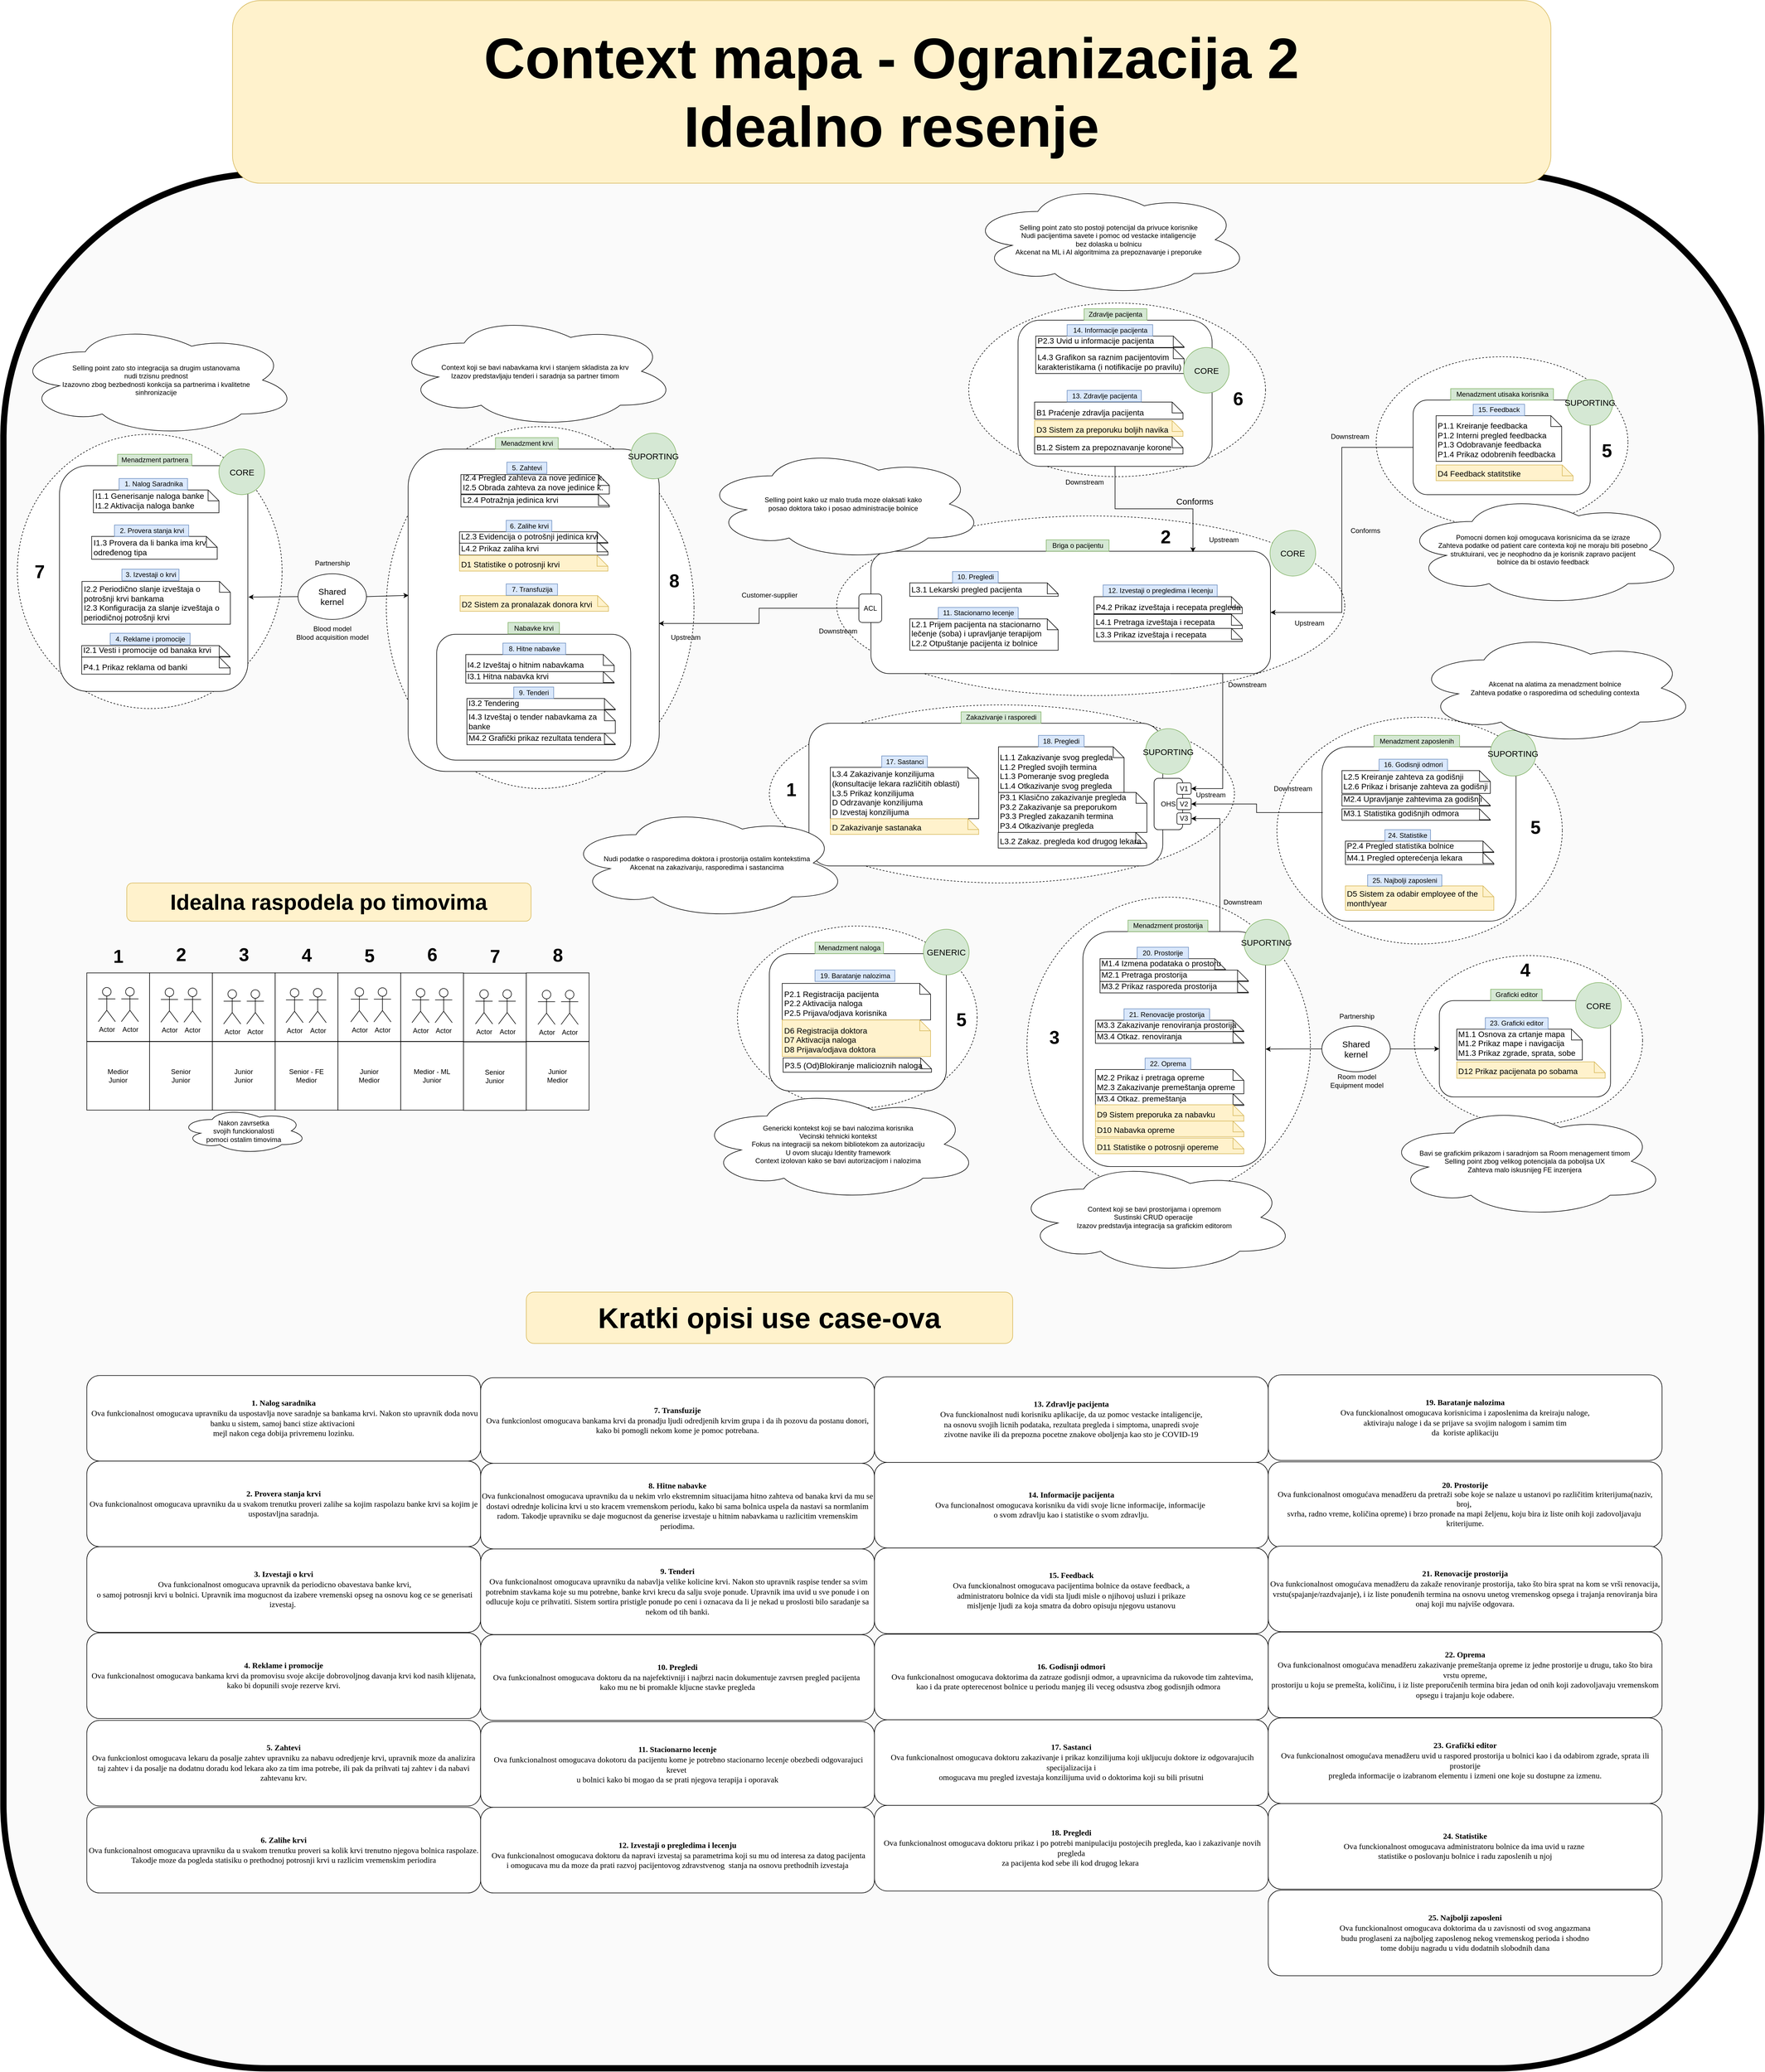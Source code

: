 <mxfile version="13.9.9" type="device" pages="2"><diagram name="Context Mapa" id="b2qkOx8Sq5ivA9EDyN6S"><mxGraphModel dx="8405" dy="2307" grid="1" gridSize="10" guides="1" tooltips="1" connect="1" arrows="1" fold="1" page="1" pageScale="1" pageWidth="1169" pageHeight="827" math="0" shadow="0"><root><mxCell id="ST-Ze9BgnZwNZSojG8Bs-0"/><mxCell id="ST-Ze9BgnZwNZSojG8Bs-1" parent="ST-Ze9BgnZwNZSojG8Bs-0"/><mxCell id="l-UvrI-MUGMHGu_Z3zZV-9" value="&amp;nbsp; &amp;nbsp; &amp;nbsp; &amp;nbsp; &amp;nbsp; &amp;nbsp; &amp;nbsp; &amp;nbsp; &amp;nbsp;&amp;nbsp;" style="rounded=1;whiteSpace=wrap;html=1;strokeWidth=11;fillColor=#FAFAFA;" parent="ST-Ze9BgnZwNZSojG8Bs-1" vertex="1"><mxGeometry x="-5670" y="-110" width="3080" height="3320" as="geometry"/></mxCell><mxCell id="OKqr-yGpAfF9vpTEeiEK-20" value="" style="rounded=0;whiteSpace=wrap;html=1;strokeColor=#000000;" parent="ST-Ze9BgnZwNZSojG8Bs-1" vertex="1"><mxGeometry x="-5523.89" y="1290.7" width="110" height="120" as="geometry"/></mxCell><mxCell id="OKqr-yGpAfF9vpTEeiEK-7" value="" style="ellipse;whiteSpace=wrap;html=1;dashed=1;strokeColor=#000000;" parent="ST-Ze9BgnZwNZSojG8Bs-1" vertex="1"><mxGeometry x="-4383.89" y="1208.59" width="420" height="319.03" as="geometry"/></mxCell><mxCell id="OKqr-yGpAfF9vpTEeiEK-2" value="" style="ellipse;whiteSpace=wrap;html=1;dashed=1;strokeColor=#000000;" parent="ST-Ze9BgnZwNZSojG8Bs-1" vertex="1"><mxGeometry x="-3198" y="1260.32" width="400" height="297.7" as="geometry"/></mxCell><mxCell id="OKqr-yGpAfF9vpTEeiEK-1" value="" style="rounded=1;whiteSpace=wrap;html=1;" parent="ST-Ze9BgnZwNZSojG8Bs-1" vertex="1"><mxGeometry x="-3154.12" y="1339.31" width="300" height="168.71" as="geometry"/></mxCell><mxCell id="HXXAB-Pv19hx46jqIQFk-6" value="" style="ellipse;whiteSpace=wrap;html=1;dashed=1;strokeColor=#000000;" parent="ST-Ze9BgnZwNZSojG8Bs-1" vertex="1"><mxGeometry x="-3264.76" y="211.12" width="441.12" height="300" as="geometry"/></mxCell><mxCell id="T7_CknDRQT8kOTHhFCL5-39" value="" style="ellipse;whiteSpace=wrap;html=1;dashed=1;strokeColor=#000000;" parent="ST-Ze9BgnZwNZSojG8Bs-1" vertex="1"><mxGeometry x="-3978.64" y="117" width="520" height="304.16" as="geometry"/></mxCell><mxCell id="T7_CknDRQT8kOTHhFCL5-38" value="" style="ellipse;whiteSpace=wrap;html=1;dashed=1;strokeColor=#000000;" parent="ST-Ze9BgnZwNZSojG8Bs-1" vertex="1"><mxGeometry x="-4210" y="490" width="890.24" height="314.8" as="geometry"/></mxCell><mxCell id="T7_CknDRQT8kOTHhFCL5-37" value="" style="ellipse;whiteSpace=wrap;html=1;dashed=1;strokeColor=#000000;" parent="ST-Ze9BgnZwNZSojG8Bs-1" vertex="1"><mxGeometry x="-4328" y="821.11" width="814.89" height="312.01" as="geometry"/></mxCell><mxCell id="T7_CknDRQT8kOTHhFCL5-36" value="" style="ellipse;whiteSpace=wrap;html=1;dashed=1;strokeColor=#000000;" parent="ST-Ze9BgnZwNZSojG8Bs-1" vertex="1"><mxGeometry x="-3876.64" y="1158" width="496.64" height="522" as="geometry"/></mxCell><mxCell id="T7_CknDRQT8kOTHhFCL5-35" value="" style="ellipse;whiteSpace=wrap;html=1;dashed=1;strokeColor=#000000;" parent="ST-Ze9BgnZwNZSojG8Bs-1" vertex="1"><mxGeometry x="-3438.64" y="842.8" width="500" height="397.2" as="geometry"/></mxCell><mxCell id="T7_CknDRQT8kOTHhFCL5-34" value="" style="ellipse;whiteSpace=wrap;html=1;dashed=1;strokeColor=#000000;" parent="ST-Ze9BgnZwNZSojG8Bs-1" vertex="1"><mxGeometry x="-4999.14" y="333.63" width="539.14" height="633.99" as="geometry"/></mxCell><mxCell id="T7_CknDRQT8kOTHhFCL5-33" value="" style="ellipse;whiteSpace=wrap;html=1;dashed=1;strokeColor=#000000;" parent="ST-Ze9BgnZwNZSojG8Bs-1" vertex="1"><mxGeometry x="-5645.64" y="346.91" width="463.89" height="480.57" as="geometry"/></mxCell><mxCell id="M-XSh2Rvqx2k91itnP2W-14" style="edgeStyle=orthogonalEdgeStyle;rounded=0;orthogonalLoop=1;jettySize=auto;html=1;exitX=0.75;exitY=1;exitDx=0;exitDy=0;entryX=1;entryY=0.5;entryDx=0;entryDy=0;fontSize=15;" parent="ST-Ze9BgnZwNZSojG8Bs-1" source="9QsUqcZtf7TMhmi7uRJV-2" target="M-XSh2Rvqx2k91itnP2W-7" edge="1"><mxGeometry relative="1" as="geometry"><Array as="points"><mxPoint x="-3533.64" y="967.8"/></Array></mxGeometry></mxCell><mxCell id="9QsUqcZtf7TMhmi7uRJV-2" value="" style="rounded=1;whiteSpace=wrap;html=1;" parent="ST-Ze9BgnZwNZSojG8Bs-1" vertex="1"><mxGeometry x="-4150" y="551.88" width="700" height="214.42" as="geometry"/></mxCell><mxCell id="HXXAB-Pv19hx46jqIQFk-8" style="edgeStyle=orthogonalEdgeStyle;rounded=0;orthogonalLoop=1;jettySize=auto;html=1;entryX=0.806;entryY=0.009;entryDx=0;entryDy=0;entryPerimeter=0;" parent="ST-Ze9BgnZwNZSojG8Bs-1" source="9QsUqcZtf7TMhmi7uRJV-4" target="9QsUqcZtf7TMhmi7uRJV-2" edge="1"><mxGeometry relative="1" as="geometry"/></mxCell><mxCell id="9QsUqcZtf7TMhmi7uRJV-4" value="" style="rounded=1;whiteSpace=wrap;html=1;" parent="ST-Ze9BgnZwNZSojG8Bs-1" vertex="1"><mxGeometry x="-3892.27" y="147" width="340" height="256.08" as="geometry"/></mxCell><mxCell id="9QsUqcZtf7TMhmi7uRJV-6" value="" style="rounded=1;whiteSpace=wrap;html=1;" parent="ST-Ze9BgnZwNZSojG8Bs-1" vertex="1"><mxGeometry x="-4328" y="1256.96" width="310" height="240.66" as="geometry"/></mxCell><mxCell id="9QsUqcZtf7TMhmi7uRJV-7" value="" style="rounded=1;whiteSpace=wrap;html=1;" parent="ST-Ze9BgnZwNZSojG8Bs-1" vertex="1"><mxGeometry x="-5571.75" y="401.99" width="330" height="395.49" as="geometry"/></mxCell><mxCell id="9QsUqcZtf7TMhmi7uRJV-8" value="" style="rounded=1;whiteSpace=wrap;html=1;" parent="ST-Ze9BgnZwNZSojG8Bs-1" vertex="1"><mxGeometry x="-3359.76" y="894.55" width="340" height="305.45" as="geometry"/></mxCell><mxCell id="M-XSh2Rvqx2k91itnP2W-11" style="edgeStyle=orthogonalEdgeStyle;rounded=0;orthogonalLoop=1;jettySize=auto;html=1;exitX=0.75;exitY=0;exitDx=0;exitDy=0;entryX=1;entryY=0.5;entryDx=0;entryDy=0;fontSize=15;" parent="ST-Ze9BgnZwNZSojG8Bs-1" source="9QsUqcZtf7TMhmi7uRJV-10" target="M-XSh2Rvqx2k91itnP2W-10" edge="1"><mxGeometry relative="1" as="geometry"><Array as="points"><mxPoint x="-3538.64" y="1019.8"/></Array></mxGeometry></mxCell><mxCell id="9QsUqcZtf7TMhmi7uRJV-10" value="" style="rounded=1;whiteSpace=wrap;html=1;" parent="ST-Ze9BgnZwNZSojG8Bs-1" vertex="1"><mxGeometry x="-3778.64" y="1218.3" width="320" height="411.7" as="geometry"/></mxCell><mxCell id="9QsUqcZtf7TMhmi7uRJV-12" value="" style="rounded=1;whiteSpace=wrap;html=1;" parent="ST-Ze9BgnZwNZSojG8Bs-1" vertex="1"><mxGeometry x="-4960.89" y="372.84" width="440" height="564.78" as="geometry"/></mxCell><mxCell id="9QsUqcZtf7TMhmi7uRJV-16" value="&lt;div&gt;&lt;span&gt;I2.2 Periodično slanje izveštaja o potrošnji krvi bankama&lt;/span&gt;&lt;br&gt;&lt;/div&gt;&lt;div&gt;I2.3 Konfiguracija za slanje izveštaja o periodičnoj potrošnji krvi&lt;/div&gt;" style="shape=note;size=19;whiteSpace=wrap;html=1;fontSize=14;verticalAlign=bottom;align=left;spacing=3;" parent="ST-Ze9BgnZwNZSojG8Bs-1" vertex="1"><mxGeometry x="-5532.39" y="604.81" width="260" height="75" as="geometry"/></mxCell><mxCell id="9QsUqcZtf7TMhmi7uRJV-17" value="&lt;div&gt;P4.1 Prikaz reklama od banki&lt;/div&gt;" style="shape=note;size=19;whiteSpace=wrap;html=1;fontSize=14;verticalAlign=bottom;align=left;spacing=3;" parent="ST-Ze9BgnZwNZSojG8Bs-1" vertex="1"><mxGeometry x="-5532.89" y="737.2" width="260" height="30" as="geometry"/></mxCell><mxCell id="9QsUqcZtf7TMhmi7uRJV-20" value="&lt;div&gt;&lt;br&gt;&lt;/div&gt;&lt;div&gt;M1.4 Izmena podataka o prostoru&lt;/div&gt;" style="shape=note;size=19;whiteSpace=wrap;html=1;fontSize=14;verticalAlign=bottom;align=left;spacing=3;" parent="ST-Ze9BgnZwNZSojG8Bs-1" vertex="1"><mxGeometry x="-3748.64" y="1265.7" width="220" height="20" as="geometry"/></mxCell><mxCell id="9QsUqcZtf7TMhmi7uRJV-21" value="20. Prostorije" style="text;html=1;align=center;verticalAlign=middle;resizable=0;points=[];autosize=1;fillColor=#dae8fc;strokeColor=#6c8ebf;" parent="ST-Ze9BgnZwNZSojG8Bs-1" vertex="1"><mxGeometry x="-3683.64" y="1245.7" width="90" height="20" as="geometry"/></mxCell><mxCell id="9QsUqcZtf7TMhmi7uRJV-22" value="&lt;div&gt;P2.1 Registracija pacijenta&lt;/div&gt;&lt;div&gt;P2.2 Aktivacija naloga&lt;/div&gt;&lt;div&gt;P2.5 Prijava/odjava korisnika&lt;/div&gt;" style="shape=note;size=19;whiteSpace=wrap;html=1;fontSize=14;verticalAlign=bottom;align=left;spacing=3;" parent="ST-Ze9BgnZwNZSojG8Bs-1" vertex="1"><mxGeometry x="-4305.5" y="1309.17" width="260" height="64" as="geometry"/></mxCell><mxCell id="9QsUqcZtf7TMhmi7uRJV-23" value="&lt;div&gt;&lt;br&gt;&lt;/div&gt;&lt;div&gt;&lt;span&gt;P2.4 Pregled statistika bolnice&lt;/span&gt;&lt;br&gt;&lt;/div&gt;" style="shape=note;size=19;whiteSpace=wrap;html=1;fontSize=14;verticalAlign=bottom;align=left;spacing=3;" parent="ST-Ze9BgnZwNZSojG8Bs-1" vertex="1"><mxGeometry x="-3318.64" y="1059.8" width="260" height="20" as="geometry"/></mxCell><mxCell id="9QsUqcZtf7TMhmi7uRJV-25" value="19. Baratanje nalozima" style="text;html=1;align=center;verticalAlign=middle;resizable=0;points=[];autosize=1;fillColor=#dae8fc;strokeColor=#6c8ebf;" parent="ST-Ze9BgnZwNZSojG8Bs-1" vertex="1"><mxGeometry x="-4248.0" y="1285.62" width="140" height="20" as="geometry"/></mxCell><mxCell id="9QsUqcZtf7TMhmi7uRJV-26" value="Menadzment prostorija" style="text;html=1;align=center;verticalAlign=middle;resizable=0;points=[];autosize=1;fillColor=#d5e8d4;strokeColor=#82b366;" parent="ST-Ze9BgnZwNZSojG8Bs-1" vertex="1"><mxGeometry x="-3699.64" y="1198.3" width="140" height="20" as="geometry"/></mxCell><mxCell id="9QsUqcZtf7TMhmi7uRJV-27" value="Menadzment zaposlenih" style="text;html=1;align=center;verticalAlign=middle;resizable=0;points=[];autosize=1;fillColor=#d5e8d4;strokeColor=#82b366;" parent="ST-Ze9BgnZwNZSojG8Bs-1" vertex="1"><mxGeometry x="-3268.64" y="874.55" width="150" height="20" as="geometry"/></mxCell><mxCell id="9QsUqcZtf7TMhmi7uRJV-28" value="Menadzment partnera" style="text;html=1;align=center;verticalAlign=middle;resizable=0;points=[];autosize=1;fillColor=#d5e8d4;strokeColor=#82b366;" parent="ST-Ze9BgnZwNZSojG8Bs-1" vertex="1"><mxGeometry x="-5469.89" y="381.99" width="130" height="20" as="geometry"/></mxCell><mxCell id="9QsUqcZtf7TMhmi7uRJV-29" value="Menadzment krvi" style="text;html=1;align=center;verticalAlign=middle;resizable=0;points=[];autosize=1;fillColor=#d5e8d4;strokeColor=#82b366;" parent="ST-Ze9BgnZwNZSojG8Bs-1" vertex="1"><mxGeometry x="-4807.89" y="352.84" width="110" height="20" as="geometry"/></mxCell><mxCell id="9QsUqcZtf7TMhmi7uRJV-30" value="Menadzment naloga" style="text;html=1;align=center;verticalAlign=middle;resizable=0;points=[];autosize=1;fillColor=#d5e8d4;strokeColor=#82b366;" parent="ST-Ze9BgnZwNZSojG8Bs-1" vertex="1"><mxGeometry x="-4248.0" y="1236.96" width="120" height="20" as="geometry"/></mxCell><mxCell id="9QsUqcZtf7TMhmi7uRJV-31" value="&lt;div&gt;I2.1 Vesti i promocije od banaka krvi&lt;/div&gt;" style="shape=note;size=19;whiteSpace=wrap;html=1;fontSize=14;verticalAlign=bottom;align=left;spacing=3;" parent="ST-Ze9BgnZwNZSojG8Bs-1" vertex="1"><mxGeometry x="-5532.89" y="717.2" width="260" height="20" as="geometry"/></mxCell><mxCell id="9QsUqcZtf7TMhmi7uRJV-32" value="&lt;div&gt;M2.1 Pretraga prostorija&lt;/div&gt;" style="shape=note;size=19;whiteSpace=wrap;html=1;fontSize=14;verticalAlign=bottom;align=left;spacing=3;" parent="ST-Ze9BgnZwNZSojG8Bs-1" vertex="1"><mxGeometry x="-3748.64" y="1285.7" width="260" height="20" as="geometry"/></mxCell><mxCell id="9QsUqcZtf7TMhmi7uRJV-33" value="&lt;div&gt;&lt;span&gt;M2.2 Prikaz i pretraga opreme&lt;/span&gt;&lt;br&gt;&lt;/div&gt;&lt;div&gt;M2.3 Zakazivanje premeštanja opreme&lt;/div&gt;" style="shape=note;size=19;whiteSpace=wrap;html=1;fontSize=14;verticalAlign=bottom;align=left;spacing=3;" parent="ST-Ze9BgnZwNZSojG8Bs-1" vertex="1"><mxGeometry x="-3756.64" y="1460.06" width="260" height="42.5" as="geometry"/></mxCell><mxCell id="9QsUqcZtf7TMhmi7uRJV-34" value="&lt;div&gt;&lt;br&gt;&lt;/div&gt;&lt;div&gt;P3.5 (Od)Blokiranje malicioznih naloga&lt;/div&gt;" style="shape=note;size=19;whiteSpace=wrap;html=1;fontSize=14;verticalAlign=bottom;align=left;spacing=3;" parent="ST-Ze9BgnZwNZSojG8Bs-1" vertex="1"><mxGeometry x="-4303.89" y="1439.8" width="260" height="25" as="geometry"/></mxCell><mxCell id="9QsUqcZtf7TMhmi7uRJV-35" value="&lt;div&gt;&lt;div&gt;&lt;span&gt;M3.2 Prikaz rasporeda prostorija&lt;/span&gt;&lt;/div&gt;&lt;/div&gt;" style="shape=note;size=19;whiteSpace=wrap;html=1;fontSize=14;verticalAlign=bottom;align=left;spacing=3;" parent="ST-Ze9BgnZwNZSojG8Bs-1" vertex="1"><mxGeometry x="-3748.64" y="1305.7" width="260" height="20" as="geometry"/></mxCell><mxCell id="9QsUqcZtf7TMhmi7uRJV-36" value="&lt;div&gt;&lt;span&gt;M3.4 Otkaz. premeštanja&lt;/span&gt;&lt;br&gt;&lt;/div&gt;" style="shape=note;size=19;whiteSpace=wrap;html=1;fontSize=14;verticalAlign=bottom;align=left;spacing=3;" parent="ST-Ze9BgnZwNZSojG8Bs-1" vertex="1"><mxGeometry x="-3756.64" y="1502.56" width="260" height="20.5" as="geometry"/></mxCell><mxCell id="9QsUqcZtf7TMhmi7uRJV-37" value="&lt;div&gt;&lt;div&gt;&lt;br&gt;&lt;/div&gt;&lt;/div&gt;&lt;div&gt;M3.3 Zakazivanje renoviranja prostorija&lt;/div&gt;" style="shape=note;size=19;whiteSpace=wrap;html=1;fontSize=14;verticalAlign=bottom;align=left;spacing=3;" parent="ST-Ze9BgnZwNZSojG8Bs-1" vertex="1"><mxGeometry x="-3756.64" y="1373.63" width="260" height="20" as="geometry"/></mxCell><mxCell id="9QsUqcZtf7TMhmi7uRJV-38" value="&lt;div&gt;&lt;span&gt;M3.4 Otkaz. renoviranja&lt;/span&gt;&lt;br&gt;&lt;/div&gt;" style="shape=note;size=19;whiteSpace=wrap;html=1;fontSize=14;verticalAlign=bottom;align=left;spacing=3;" parent="ST-Ze9BgnZwNZSojG8Bs-1" vertex="1"><mxGeometry x="-3756.64" y="1393.63" width="260" height="20.5" as="geometry"/></mxCell><mxCell id="9QsUqcZtf7TMhmi7uRJV-39" value="&lt;div&gt;&lt;span&gt;L4.3 Grafikon sa raznim pacijentovim karakteristikama (i notifikacije po pravilu)&lt;/span&gt;&lt;br&gt;&lt;/div&gt;" style="shape=note;size=19;whiteSpace=wrap;html=1;fontSize=14;verticalAlign=bottom;align=left;spacing=3;" parent="ST-Ze9BgnZwNZSojG8Bs-1" vertex="1"><mxGeometry x="-3861.27" y="195.52" width="260" height="45" as="geometry"/></mxCell><mxCell id="9QsUqcZtf7TMhmi7uRJV-40" value="&lt;div&gt;M4.1 Pregled opterećenja lekara&lt;/div&gt;" style="shape=note;size=19;whiteSpace=wrap;html=1;fontSize=14;verticalAlign=bottom;align=left;spacing=3;" parent="ST-Ze9BgnZwNZSojG8Bs-1" vertex="1"><mxGeometry x="-3318.64" y="1079.8" width="260" height="21" as="geometry"/></mxCell><mxCell id="9QsUqcZtf7TMhmi7uRJV-41" value="21. Renovacije prostorija" style="text;html=1;align=center;verticalAlign=middle;resizable=0;points=[];autosize=1;fillColor=#dae8fc;strokeColor=#6c8ebf;" parent="ST-Ze9BgnZwNZSojG8Bs-1" vertex="1"><mxGeometry x="-3706.64" y="1353.63" width="150" height="20" as="geometry"/></mxCell><mxCell id="9QsUqcZtf7TMhmi7uRJV-42" value="22. Oprema" style="text;html=1;align=center;verticalAlign=middle;resizable=0;points=[];autosize=1;fillColor=#dae8fc;strokeColor=#6c8ebf;" parent="ST-Ze9BgnZwNZSojG8Bs-1" vertex="1"><mxGeometry x="-3669.64" y="1440.06" width="80" height="20" as="geometry"/></mxCell><mxCell id="9QsUqcZtf7TMhmi7uRJV-43" value="4. Reklame i promocije" style="text;html=1;align=center;verticalAlign=middle;resizable=0;points=[];autosize=1;fillColor=#dae8fc;strokeColor=#6c8ebf;" parent="ST-Ze9BgnZwNZSojG8Bs-1" vertex="1"><mxGeometry x="-5482.89" y="695.56" width="140" height="20" as="geometry"/></mxCell><mxCell id="9QsUqcZtf7TMhmi7uRJV-44" value="3. Izvestaji o krvi" style="text;html=1;align=center;verticalAlign=middle;resizable=0;points=[];autosize=1;fillColor=#dae8fc;strokeColor=#6c8ebf;" parent="ST-Ze9BgnZwNZSojG8Bs-1" vertex="1"><mxGeometry x="-5462.39" y="583.31" width="100" height="20" as="geometry"/></mxCell><mxCell id="9QsUqcZtf7TMhmi7uRJV-46" value="" style="rounded=1;whiteSpace=wrap;html=1;" parent="ST-Ze9BgnZwNZSojG8Bs-1" vertex="1"><mxGeometry x="-4258.64" y="853.3" width="620" height="250" as="geometry"/></mxCell><mxCell id="9QsUqcZtf7TMhmi7uRJV-47" value="&lt;div&gt;L1.1 Zakazivanje svog pregleda&lt;/div&gt;&lt;div&gt;L1.2 Pregled svojih termina&lt;/div&gt;&lt;div&gt;L1.3 Pomeranje svog pregleda&lt;/div&gt;&lt;div&gt;L1.4 Otkazivanje svog pregleda&lt;/div&gt;" style="shape=note;size=19;whiteSpace=wrap;html=1;fontSize=14;verticalAlign=bottom;align=left;spacing=3;" parent="ST-Ze9BgnZwNZSojG8Bs-1" vertex="1"><mxGeometry x="-3926.51" y="894.55" width="220" height="80" as="geometry"/></mxCell><mxCell id="9QsUqcZtf7TMhmi7uRJV-48" value="&lt;div&gt;P3.1 Klasično zakazivanje pregleda&lt;/div&gt;&lt;div&gt;P3.2 Zakazivanje sa preporukom&lt;/div&gt;&lt;div&gt;P3.3 Pregled zakazanih termina&lt;/div&gt;&lt;div&gt;P3.4 Otkazivanje pregleda&lt;/div&gt;" style="shape=note;size=19;whiteSpace=wrap;html=1;fontSize=14;verticalAlign=bottom;align=left;spacing=3;" parent="ST-Ze9BgnZwNZSojG8Bs-1" vertex="1"><mxGeometry x="-3926.51" y="974.55" width="260" height="70" as="geometry"/></mxCell><mxCell id="9QsUqcZtf7TMhmi7uRJV-49" value="&lt;div&gt;&lt;span&gt;L3.4 Zakazivanje konzilijuma (konsultacije lekara različitih oblasti)&lt;/span&gt;&lt;br&gt;&lt;/div&gt;&lt;div&gt;L3.5 Prikaz konzilijuma&lt;/div&gt;&lt;div&gt;D Odrzavanje konzilijuma&lt;/div&gt;&lt;div&gt;D Izvestaj konzilijuma&lt;/div&gt;" style="shape=note;size=19;whiteSpace=wrap;html=1;fontSize=14;verticalAlign=bottom;align=left;spacing=3;" parent="ST-Ze9BgnZwNZSojG8Bs-1" vertex="1"><mxGeometry x="-4221.15" y="930.55" width="260" height="90" as="geometry"/></mxCell><mxCell id="9QsUqcZtf7TMhmi7uRJV-50" value="&lt;div&gt;&lt;span&gt;L3.2 Zakaz. pregleda kod drugog lekara&lt;/span&gt;&lt;br&gt;&lt;/div&gt;" style="shape=note;size=19;whiteSpace=wrap;html=1;fontSize=14;verticalAlign=bottom;align=left;spacing=3;" parent="ST-Ze9BgnZwNZSojG8Bs-1" vertex="1"><mxGeometry x="-3927.01" y="1044.55" width="260" height="27.5" as="geometry"/></mxCell><mxCell id="9QsUqcZtf7TMhmi7uRJV-51" value="&lt;div&gt;D6 Registracija doktora&lt;/div&gt;&lt;div&gt;D7 Aktivacija naloga&lt;/div&gt;&lt;div&gt;D8 Prijava/odjava doktora&lt;/div&gt;" style="shape=note;size=19;whiteSpace=wrap;html=1;fontSize=14;verticalAlign=bottom;align=left;spacing=3;fillColor=#fff2cc;strokeColor=#d6b656;" parent="ST-Ze9BgnZwNZSojG8Bs-1" vertex="1"><mxGeometry x="-4305.5" y="1373.17" width="260" height="64" as="geometry"/></mxCell><mxCell id="9QsUqcZtf7TMhmi7uRJV-53" value="&lt;div&gt;B1 Praćenje zdravlja pacijenta&lt;br&gt;&lt;/div&gt;" style="shape=note;size=19;whiteSpace=wrap;html=1;fontSize=14;verticalAlign=bottom;align=left;spacing=3;" parent="ST-Ze9BgnZwNZSojG8Bs-1" vertex="1"><mxGeometry x="-3863.27" y="290.52" width="260" height="30" as="geometry"/></mxCell><mxCell id="9QsUqcZtf7TMhmi7uRJV-54" value="&lt;div&gt;B1.2 Sistem za prepoznavanje korone&lt;br&gt;&lt;/div&gt;" style="shape=note;size=19;whiteSpace=wrap;html=1;fontSize=14;verticalAlign=bottom;align=left;spacing=3;" parent="ST-Ze9BgnZwNZSojG8Bs-1" vertex="1"><mxGeometry x="-3863.27" y="351.51" width="260" height="30" as="geometry"/></mxCell><mxCell id="9QsUqcZtf7TMhmi7uRJV-55" value="Zdravlje pacijenta" style="text;html=1;align=center;verticalAlign=middle;resizable=0;points=[];autosize=1;fillColor=#d5e8d4;strokeColor=#82b366;" parent="ST-Ze9BgnZwNZSojG8Bs-1" vertex="1"><mxGeometry x="-3776.52" y="127.0" width="110" height="20" as="geometry"/></mxCell><mxCell id="9QsUqcZtf7TMhmi7uRJV-56" value="&lt;div&gt;&lt;span&gt;D Zakazivanje sastanaka&lt;/span&gt;&lt;br&gt;&lt;/div&gt;" style="shape=note;size=19;whiteSpace=wrap;html=1;fontSize=14;verticalAlign=bottom;align=left;spacing=3;fillColor=#fff2cc;strokeColor=#d6b656;" parent="ST-Ze9BgnZwNZSojG8Bs-1" vertex="1"><mxGeometry x="-4221.15" y="1020.55" width="260" height="27.5" as="geometry"/></mxCell><mxCell id="9QsUqcZtf7TMhmi7uRJV-57" value="&lt;div&gt;&lt;span&gt;D3 Sistem za preporuku boljih navika&lt;/span&gt;&lt;br&gt;&lt;/div&gt;" style="shape=note;size=19;whiteSpace=wrap;html=1;fontSize=14;verticalAlign=bottom;align=left;spacing=3;fillColor=#fff2cc;strokeColor=#d6b656;" parent="ST-Ze9BgnZwNZSojG8Bs-1" vertex="1"><mxGeometry x="-3863.27" y="323.01" width="260" height="27.5" as="geometry"/></mxCell><mxCell id="9QsUqcZtf7TMhmi7uRJV-58" value="&lt;div&gt;&lt;span&gt;D5 Sistem za odabir employee of the month/year&lt;/span&gt;&lt;br&gt;&lt;/div&gt;" style="shape=note;size=19;whiteSpace=wrap;html=1;fontSize=14;verticalAlign=bottom;align=left;spacing=3;fillColor=#fff2cc;strokeColor=#d6b656;" parent="ST-Ze9BgnZwNZSojG8Bs-1" vertex="1"><mxGeometry x="-3318.64" y="1138.3" width="260" height="42.75" as="geometry"/></mxCell><mxCell id="9QsUqcZtf7TMhmi7uRJV-59" value="&lt;div&gt;&lt;span&gt;D9 Sistem preporuka za nabavku&lt;/span&gt;&lt;br&gt;&lt;/div&gt;" style="shape=note;size=19;whiteSpace=wrap;html=1;fontSize=14;verticalAlign=bottom;align=left;spacing=3;fillColor=#fff2cc;strokeColor=#d6b656;" parent="ST-Ze9BgnZwNZSojG8Bs-1" vertex="1"><mxGeometry x="-3756.64" y="1521.81" width="260" height="28.75" as="geometry"/></mxCell><mxCell id="9QsUqcZtf7TMhmi7uRJV-60" style="edgeStyle=orthogonalEdgeStyle;rounded=0;orthogonalLoop=1;jettySize=auto;html=1;exitX=0.5;exitY=1;exitDx=0;exitDy=0;" parent="ST-Ze9BgnZwNZSojG8Bs-1" edge="1"><mxGeometry relative="1" as="geometry"><mxPoint x="-3769.39" y="783.63" as="sourcePoint"/><mxPoint x="-3769.39" y="783.63" as="targetPoint"/></mxGeometry></mxCell><mxCell id="9QsUqcZtf7TMhmi7uRJV-61" value="17. Sastanci" style="text;html=1;align=center;verticalAlign=middle;resizable=0;points=[];autosize=1;fillColor=#dae8fc;strokeColor=#6c8ebf;" parent="ST-Ze9BgnZwNZSojG8Bs-1" vertex="1"><mxGeometry x="-4131.15" y="910.55" width="80" height="20" as="geometry"/></mxCell><mxCell id="9QsUqcZtf7TMhmi7uRJV-62" value="18. Pregledi" style="text;html=1;align=center;verticalAlign=middle;resizable=0;points=[];autosize=1;fillColor=#dae8fc;strokeColor=#6c8ebf;" parent="ST-Ze9BgnZwNZSojG8Bs-1" vertex="1"><mxGeometry x="-3856.51" y="874.55" width="80" height="20" as="geometry"/></mxCell><mxCell id="9QsUqcZtf7TMhmi7uRJV-63" value="Zakazivanje i rasporedi" style="text;html=1;align=center;verticalAlign=middle;resizable=0;points=[];autosize=1;fillColor=#d5e8d4;strokeColor=#82b366;" parent="ST-Ze9BgnZwNZSojG8Bs-1" vertex="1"><mxGeometry x="-3992.01" y="833.3" width="140" height="20" as="geometry"/></mxCell><mxCell id="9QsUqcZtf7TMhmi7uRJV-67" value="&lt;font style=&quot;font-size: 15px;&quot;&gt;GENERIC&lt;/font&gt;" style="ellipse;whiteSpace=wrap;html=1;fillColor=#d5e8d4;strokeColor=#82b366;fontSize=15;" parent="ST-Ze9BgnZwNZSojG8Bs-1" vertex="1"><mxGeometry x="-4058" y="1214.21" width="80" height="80" as="geometry"/></mxCell><mxCell id="M-XSh2Rvqx2k91itnP2W-13" style="edgeStyle=orthogonalEdgeStyle;rounded=0;orthogonalLoop=1;jettySize=auto;html=1;entryX=1;entryY=0.5;entryDx=0;entryDy=0;fontSize=15;exitX=0.004;exitY=0.377;exitDx=0;exitDy=0;exitPerimeter=0;" parent="ST-Ze9BgnZwNZSojG8Bs-1" source="9QsUqcZtf7TMhmi7uRJV-8" target="M-XSh2Rvqx2k91itnP2W-9" edge="1"><mxGeometry relative="1" as="geometry"><mxPoint x="-3328.64" y="994.76" as="sourcePoint"/></mxGeometry></mxCell><mxCell id="9QsUqcZtf7TMhmi7uRJV-82" value="&lt;div&gt;&lt;br&gt;&lt;/div&gt;&lt;div&gt;&lt;br&gt;&lt;/div&gt;&lt;div&gt;L2.4 Potražnja jedinica krvi&lt;/div&gt;" style="shape=note;size=19;whiteSpace=wrap;html=1;fontSize=14;verticalAlign=bottom;align=left;spacing=3;" parent="ST-Ze9BgnZwNZSojG8Bs-1" vertex="1"><mxGeometry x="-4868.39" y="452.7" width="260" height="21.64" as="geometry"/></mxCell><mxCell id="9QsUqcZtf7TMhmi7uRJV-83" value="&lt;div&gt;&lt;span&gt;L4.2 Prikaz zaliha krvi&lt;/span&gt;&lt;/div&gt;" style="shape=note;size=19;whiteSpace=wrap;html=1;fontSize=14;verticalAlign=bottom;align=left;spacing=3;" parent="ST-Ze9BgnZwNZSojG8Bs-1" vertex="1"><mxGeometry x="-4870.89" y="533.89" width="260" height="24.75" as="geometry"/></mxCell><mxCell id="9QsUqcZtf7TMhmi7uRJV-84" value="" style="rounded=1;whiteSpace=wrap;html=1;" parent="ST-Ze9BgnZwNZSojG8Bs-1" vertex="1"><mxGeometry x="-4910.89" y="697.33" width="340" height="220.5" as="geometry"/></mxCell><mxCell id="9QsUqcZtf7TMhmi7uRJV-85" value="&lt;div&gt;&lt;span&gt;I3.2 Tendering&lt;/span&gt;&lt;br&gt;&lt;/div&gt;" style="shape=note;size=19;whiteSpace=wrap;html=1;fontSize=14;verticalAlign=bottom;align=left;spacing=3;" parent="ST-Ze9BgnZwNZSojG8Bs-1" vertex="1"><mxGeometry x="-4857.89" y="809.83" width="260" height="20" as="geometry"/></mxCell><mxCell id="9QsUqcZtf7TMhmi7uRJV-86" value="&lt;div&gt;&lt;span&gt;M4.2 Grafički prikaz rezultata tendera&lt;/span&gt;&lt;br&gt;&lt;/div&gt;" style="shape=note;size=19;whiteSpace=wrap;html=1;fontSize=14;verticalAlign=bottom;align=left;spacing=3;" parent="ST-Ze9BgnZwNZSojG8Bs-1" vertex="1"><mxGeometry x="-4857.89" y="870.83" width="260" height="20" as="geometry"/></mxCell><mxCell id="9QsUqcZtf7TMhmi7uRJV-87" value="&lt;div&gt;&lt;span&gt;I1.3 Provera da li banka ima krv određenog tipa&lt;/span&gt;&lt;/div&gt;" style="shape=note;size=19;whiteSpace=wrap;html=1;fontSize=14;verticalAlign=bottom;align=left;spacing=3;" parent="ST-Ze9BgnZwNZSojG8Bs-1" vertex="1"><mxGeometry x="-5515.39" y="525.86" width="220" height="40" as="geometry"/></mxCell><mxCell id="9QsUqcZtf7TMhmi7uRJV-88" value="&lt;div&gt;&lt;br&gt;&lt;/div&gt;&lt;div&gt;I4.3 Izveštaj o tender nabavkama za banke&lt;/div&gt;" style="shape=note;size=19;whiteSpace=wrap;html=1;fontSize=14;verticalAlign=bottom;align=left;spacing=3;" parent="ST-Ze9BgnZwNZSojG8Bs-1" vertex="1"><mxGeometry x="-4857.89" y="829.83" width="260" height="41" as="geometry"/></mxCell><mxCell id="9QsUqcZtf7TMhmi7uRJV-89" value="9. Tenderi" style="text;html=1;align=center;verticalAlign=middle;resizable=0;points=[];autosize=1;fillColor=#dae8fc;strokeColor=#6c8ebf;" parent="ST-Ze9BgnZwNZSojG8Bs-1" vertex="1"><mxGeometry x="-4775.89" y="789.83" width="70" height="20" as="geometry"/></mxCell><mxCell id="9QsUqcZtf7TMhmi7uRJV-90" value="2. Provera stanja krvi" style="text;html=1;align=center;verticalAlign=middle;resizable=0;points=[];autosize=1;fillColor=#dae8fc;strokeColor=#6c8ebf;" parent="ST-Ze9BgnZwNZSojG8Bs-1" vertex="1"><mxGeometry x="-5475.39" y="505.86" width="130" height="20" as="geometry"/></mxCell><mxCell id="9QsUqcZtf7TMhmi7uRJV-91" value="&lt;div&gt;I4.2 Izveštaj o hitnim nabavkama&lt;/div&gt;" style="shape=note;size=19;whiteSpace=wrap;html=1;fontSize=14;verticalAlign=bottom;align=left;spacing=3;" parent="ST-Ze9BgnZwNZSojG8Bs-1" vertex="1"><mxGeometry x="-4859.89" y="732.83" width="260" height="30" as="geometry"/></mxCell><mxCell id="9QsUqcZtf7TMhmi7uRJV-92" value="&lt;div&gt;&lt;br&gt;&lt;/div&gt;&lt;div&gt;I2.4 Pregled zahteva za nove jedinice k.&lt;/div&gt;&lt;div&gt;I2.5 Obrada zahteva za nove jedinice k.&lt;/div&gt;" style="shape=note;size=19;whiteSpace=wrap;html=1;fontSize=14;verticalAlign=bottom;align=left;spacing=3;" parent="ST-Ze9BgnZwNZSojG8Bs-1" vertex="1"><mxGeometry x="-4868.39" y="417.59" width="260" height="34" as="geometry"/></mxCell><mxCell id="9QsUqcZtf7TMhmi7uRJV-93" value="&lt;div&gt;I3.1 Hitna nabavka krvi&lt;/div&gt;" style="shape=note;size=19;whiteSpace=wrap;html=1;fontSize=14;verticalAlign=bottom;align=left;spacing=3;" parent="ST-Ze9BgnZwNZSojG8Bs-1" vertex="1"><mxGeometry x="-4859.89" y="762.83" width="260" height="20" as="geometry"/></mxCell><mxCell id="9QsUqcZtf7TMhmi7uRJV-94" value="5. Zahtevi" style="text;html=1;align=center;verticalAlign=middle;resizable=0;points=[];autosize=1;fillColor=#dae8fc;strokeColor=#6c8ebf;" parent="ST-Ze9BgnZwNZSojG8Bs-1" vertex="1"><mxGeometry x="-4787.89" y="395.83" width="70" height="20" as="geometry"/></mxCell><mxCell id="9QsUqcZtf7TMhmi7uRJV-95" value="8. Hitne nabavke" style="text;html=1;align=center;verticalAlign=middle;resizable=0;points=[];autosize=1;fillColor=#dae8fc;strokeColor=#6c8ebf;" parent="ST-Ze9BgnZwNZSojG8Bs-1" vertex="1"><mxGeometry x="-4794.89" y="712.83" width="110" height="20" as="geometry"/></mxCell><mxCell id="9QsUqcZtf7TMhmi7uRJV-96" value="Nabavke krvi" style="text;html=1;align=center;verticalAlign=middle;resizable=0;points=[];autosize=1;fillColor=#d5e8d4;strokeColor=#82b366;" parent="ST-Ze9BgnZwNZSojG8Bs-1" vertex="1"><mxGeometry x="-4785.89" y="676.7" width="90" height="20" as="geometry"/></mxCell><mxCell id="9QsUqcZtf7TMhmi7uRJV-97" value="&lt;div&gt;&lt;span&gt;D10 Nabavka opreme&lt;/span&gt;&lt;br&gt;&lt;/div&gt;" style="shape=note;size=19;whiteSpace=wrap;html=1;fontSize=14;verticalAlign=bottom;align=left;spacing=3;fillColor=#fff2cc;strokeColor=#d6b656;" parent="ST-Ze9BgnZwNZSojG8Bs-1" vertex="1"><mxGeometry x="-3756.64" y="1550.28" width="260" height="27.5" as="geometry"/></mxCell><mxCell id="9QsUqcZtf7TMhmi7uRJV-98" value="&lt;div&gt;&lt;span&gt;D11 Statistike o potrosnji opereme&lt;/span&gt;&lt;br&gt;&lt;/div&gt;" style="shape=note;size=19;whiteSpace=wrap;html=1;fontSize=14;verticalAlign=bottom;align=left;spacing=3;fillColor=#fff2cc;strokeColor=#d6b656;" parent="ST-Ze9BgnZwNZSojG8Bs-1" vertex="1"><mxGeometry x="-3756.64" y="1580.03" width="260" height="27.5" as="geometry"/></mxCell><mxCell id="9QsUqcZtf7TMhmi7uRJV-108" value="&lt;font style=&quot;font-size: 15px;&quot;&gt;CORE&lt;/font&gt;" style="ellipse;whiteSpace=wrap;html=1;fillColor=#d5e8d4;strokeColor=#82b366;fontSize=15;" parent="ST-Ze9BgnZwNZSojG8Bs-1" vertex="1"><mxGeometry x="-3450.76" y="515.38" width="80" height="80" as="geometry"/></mxCell><mxCell id="9QsUqcZtf7TMhmi7uRJV-110" value="&lt;font style=&quot;font-size: 15px;&quot;&gt;CORE&lt;/font&gt;" style="ellipse;whiteSpace=wrap;html=1;fillColor=#d5e8d4;strokeColor=#82b366;fontSize=15;" parent="ST-Ze9BgnZwNZSojG8Bs-1" vertex="1"><mxGeometry x="-3602.27" y="194.83" width="80" height="80" as="geometry"/></mxCell><mxCell id="9QsUqcZtf7TMhmi7uRJV-112" value="&lt;font style=&quot;font-size: 15px;&quot;&gt;SUPORTING&lt;/font&gt;" style="ellipse;whiteSpace=wrap;html=1;fillColor=#d5e8d4;strokeColor=#82b366;fontSize=15;" parent="ST-Ze9BgnZwNZSojG8Bs-1" vertex="1"><mxGeometry x="-3496.64" y="1197.05" width="80" height="80" as="geometry"/></mxCell><mxCell id="9QsUqcZtf7TMhmi7uRJV-114" value="&lt;font style=&quot;font-size: 15px;&quot;&gt;SUPORTING&lt;/font&gt;" style="ellipse;whiteSpace=wrap;html=1;fillColor=#d5e8d4;strokeColor=#82b366;fontSize=15;" parent="ST-Ze9BgnZwNZSojG8Bs-1" vertex="1"><mxGeometry x="-3668.89" y="862.8" width="80" height="80" as="geometry"/></mxCell><mxCell id="9QsUqcZtf7TMhmi7uRJV-116" value="&lt;div&gt;M1.1 Osnova za crtanje mapa&lt;/div&gt;&lt;div&gt;M1.2 Prikaz mape i navigacija&lt;/div&gt;&lt;div&gt;M1.3 Prikaz zgrade, sprata, sobe&lt;/div&gt;" style="shape=note;size=19;whiteSpace=wrap;html=1;fontSize=14;verticalAlign=bottom;align=left;spacing=3;" parent="ST-Ze9BgnZwNZSojG8Bs-1" vertex="1"><mxGeometry x="-3123.56" y="1389.19" width="220" height="54" as="geometry"/></mxCell><mxCell id="9QsUqcZtf7TMhmi7uRJV-117" value="23. Graficki editor" style="text;html=1;align=center;verticalAlign=middle;resizable=0;points=[];autosize=1;fillColor=#dae8fc;strokeColor=#6c8ebf;" parent="ST-Ze9BgnZwNZSojG8Bs-1" vertex="1"><mxGeometry x="-3073.56" y="1369.19" width="110" height="20" as="geometry"/></mxCell><mxCell id="9QsUqcZtf7TMhmi7uRJV-118" value="&lt;div&gt;&lt;span&gt;D12 Prikaz pacijenata po sobama&amp;nbsp;&lt;/span&gt;&lt;br&gt;&lt;/div&gt;" style="shape=note;size=19;whiteSpace=wrap;html=1;fontSize=14;verticalAlign=bottom;align=left;spacing=3;fillColor=#fff2cc;strokeColor=#d6b656;" parent="ST-Ze9BgnZwNZSojG8Bs-1" vertex="1"><mxGeometry x="-3123.56" y="1446.44" width="260" height="28.75" as="geometry"/></mxCell><mxCell id="9QsUqcZtf7TMhmi7uRJV-120" value="&lt;font style=&quot;font-size: 15px;&quot;&gt;CORE&lt;/font&gt;" style="ellipse;whiteSpace=wrap;html=1;fillColor=#d5e8d4;strokeColor=#82b366;fontSize=15;" parent="ST-Ze9BgnZwNZSojG8Bs-1" vertex="1"><mxGeometry x="-2915.37" y="1307.59" width="80" height="80" as="geometry"/></mxCell><mxCell id="9QsUqcZtf7TMhmi7uRJV-122" value="Shared&lt;br&gt;kernel" style="ellipse;whiteSpace=wrap;html=1;fontSize=15;" parent="ST-Ze9BgnZwNZSojG8Bs-1" vertex="1"><mxGeometry x="-5153.89" y="591.38" width="120" height="80" as="geometry"/></mxCell><mxCell id="9QsUqcZtf7TMhmi7uRJV-14" value="&lt;div&gt;I1.1 Generisanje naloga banke&lt;/div&gt;&lt;div&gt;I1.2 Aktivacija naloga banke&lt;/div&gt;" style="shape=note;size=19;whiteSpace=wrap;html=1;fontSize=14;verticalAlign=bottom;align=left;spacing=3;" parent="ST-Ze9BgnZwNZSojG8Bs-1" vertex="1"><mxGeometry x="-5512.39" y="444.45" width="220" height="40" as="geometry"/></mxCell><mxCell id="9QsUqcZtf7TMhmi7uRJV-19" value="1. Nalog Saradnika" style="text;html=1;align=center;verticalAlign=middle;resizable=0;points=[];autosize=1;fillColor=#dae8fc;strokeColor=#6c8ebf;" parent="ST-Ze9BgnZwNZSojG8Bs-1" vertex="1"><mxGeometry x="-5467.39" y="424.45" width="120" height="20" as="geometry"/></mxCell><mxCell id="M-XSh2Rvqx2k91itnP2W-6" value="OHS" style="rounded=1;whiteSpace=wrap;html=1;fontSize=12;" parent="ST-Ze9BgnZwNZSojG8Bs-1" vertex="1"><mxGeometry x="-3653.89" y="949.8" width="50" height="90" as="geometry"/></mxCell><mxCell id="M-XSh2Rvqx2k91itnP2W-7" value="V1" style="rounded=1;whiteSpace=wrap;html=1;fontSize=12;" parent="ST-Ze9BgnZwNZSojG8Bs-1" vertex="1"><mxGeometry x="-3613.89" y="957.8" width="25" height="20" as="geometry"/></mxCell><mxCell id="M-XSh2Rvqx2k91itnP2W-9" value="V2" style="rounded=1;whiteSpace=wrap;html=1;fontSize=12;" parent="ST-Ze9BgnZwNZSojG8Bs-1" vertex="1"><mxGeometry x="-3613.89" y="984.8" width="25" height="20" as="geometry"/></mxCell><mxCell id="M-XSh2Rvqx2k91itnP2W-10" value="V3" style="rounded=1;whiteSpace=wrap;html=1;fontSize=12;" parent="ST-Ze9BgnZwNZSojG8Bs-1" vertex="1"><mxGeometry x="-3613.89" y="1010.3" width="25" height="20" as="geometry"/></mxCell><mxCell id="l-UvrI-MUGMHGu_Z3zZV-1" style="edgeStyle=orthogonalEdgeStyle;rounded=0;orthogonalLoop=1;jettySize=auto;html=1;entryX=0.998;entryY=0.541;entryDx=0;entryDy=0;entryPerimeter=0;fontSize=15;" parent="ST-Ze9BgnZwNZSojG8Bs-1" source="l-UvrI-MUGMHGu_Z3zZV-0" target="9QsUqcZtf7TMhmi7uRJV-12" edge="1"><mxGeometry relative="1" as="geometry"/></mxCell><mxCell id="l-UvrI-MUGMHGu_Z3zZV-0" value="ACL" style="rounded=1;whiteSpace=wrap;html=1;fontSize=12;" parent="ST-Ze9BgnZwNZSojG8Bs-1" vertex="1"><mxGeometry x="-4171.15" y="626.7" width="40" height="50" as="geometry"/></mxCell><mxCell id="l-UvrI-MUGMHGu_Z3zZV-4" value="Conforms" style="text;html=1;align=center;verticalAlign=middle;resizable=0;points=[];autosize=1;fontSize=15;" parent="ST-Ze9BgnZwNZSojG8Bs-1" vertex="1"><mxGeometry x="-3623.27" y="454.45" width="80" height="20" as="geometry"/></mxCell><mxCell id="l-UvrI-MUGMHGu_Z3zZV-5" value="&lt;font style=&quot;font-size: 15px;&quot;&gt;SUPORTING&lt;/font&gt;" style="ellipse;whiteSpace=wrap;html=1;fillColor=#d5e8d4;strokeColor=#82b366;fontSize=15;" parent="ST-Ze9BgnZwNZSojG8Bs-1" vertex="1"><mxGeometry x="-4570.89" y="345.01" width="80" height="80" as="geometry"/></mxCell><mxCell id="l-UvrI-MUGMHGu_Z3zZV-6" value="&lt;font style=&quot;font-size: 15px;&quot;&gt;CORE&lt;/font&gt;" style="ellipse;whiteSpace=wrap;html=1;fillColor=#d5e8d4;strokeColor=#82b366;fontSize=15;" parent="ST-Ze9BgnZwNZSojG8Bs-1" vertex="1"><mxGeometry x="-5292.39" y="372.7" width="80" height="80" as="geometry"/></mxCell><mxCell id="T7_CknDRQT8kOTHhFCL5-23" value="Actor" style="shape=umlActor;verticalLabelPosition=bottom;verticalAlign=top;html=1;outlineConnect=0;" parent="ST-Ze9BgnZwNZSojG8Bs-1" vertex="1"><mxGeometry x="-5503.89" y="1316.2" width="30" height="60" as="geometry"/></mxCell><mxCell id="T7_CknDRQT8kOTHhFCL5-25" value="Actor" style="shape=umlActor;verticalLabelPosition=bottom;verticalAlign=top;html=1;outlineConnect=0;" parent="ST-Ze9BgnZwNZSojG8Bs-1" vertex="1"><mxGeometry x="-5463.39" y="1316.2" width="30" height="60" as="geometry"/></mxCell><mxCell id="9QsUqcZtf7TMhmi7uRJV-15" value="&lt;div&gt;&lt;br&gt;&lt;/div&gt;&lt;div&gt;P2.3 Uvid u informacije pacijenta&lt;/div&gt;" style="shape=note;size=19;whiteSpace=wrap;html=1;fontSize=14;verticalAlign=bottom;align=left;spacing=3;" parent="ST-Ze9BgnZwNZSojG8Bs-1" vertex="1"><mxGeometry x="-3861.27" y="174.83" width="260" height="20" as="geometry"/></mxCell><mxCell id="T7_CknDRQT8kOTHhFCL5-41" value="&lt;div&gt;&lt;span&gt;D1 Statistike o potrosnji krvi&lt;/span&gt;&lt;br&gt;&lt;/div&gt;" style="shape=note;size=19;whiteSpace=wrap;html=1;fontSize=14;verticalAlign=bottom;align=left;spacing=3;fillColor=#fff2cc;strokeColor=#d6b656;" parent="ST-Ze9BgnZwNZSojG8Bs-1" vertex="1"><mxGeometry x="-4870.89" y="559.14" width="260" height="27.5" as="geometry"/></mxCell><mxCell id="T7_CknDRQT8kOTHhFCL5-42" value="&lt;div&gt;&lt;span&gt;D2 Sistem za pronalazak donora krvi&lt;/span&gt;&lt;br&gt;&lt;/div&gt;" style="shape=note;size=19;whiteSpace=wrap;html=1;fontSize=14;verticalAlign=bottom;align=left;spacing=3;fillColor=#fff2cc;strokeColor=#d6b656;" parent="ST-Ze9BgnZwNZSojG8Bs-1" vertex="1"><mxGeometry x="-4869.89" y="629.62" width="260" height="27.5" as="geometry"/></mxCell><mxCell id="T7_CknDRQT8kOTHhFCL5-46" value="" style="endArrow=classic;html=1;entryX=1.003;entryY=0.582;entryDx=0;entryDy=0;entryPerimeter=0;exitX=0;exitY=0.5;exitDx=0;exitDy=0;" parent="ST-Ze9BgnZwNZSojG8Bs-1" source="9QsUqcZtf7TMhmi7uRJV-122" target="9QsUqcZtf7TMhmi7uRJV-7" edge="1"><mxGeometry width="50" height="50" relative="1" as="geometry"><mxPoint x="-5186.14" y="634.85" as="sourcePoint"/><mxPoint x="-5045.64" y="640" as="targetPoint"/></mxGeometry></mxCell><mxCell id="T7_CknDRQT8kOTHhFCL5-47" value="" style="endArrow=classic;html=1;entryX=0.002;entryY=0.454;entryDx=0;entryDy=0;exitX=1;exitY=0.5;exitDx=0;exitDy=0;entryPerimeter=0;" parent="ST-Ze9BgnZwNZSojG8Bs-1" source="9QsUqcZtf7TMhmi7uRJV-122" target="9QsUqcZtf7TMhmi7uRJV-12" edge="1"><mxGeometry width="50" height="50" relative="1" as="geometry"><mxPoint x="-5087.64" y="647.05" as="sourcePoint"/><mxPoint x="-5116.985" y="654.191" as="targetPoint"/></mxGeometry></mxCell><mxCell id="T7_CknDRQT8kOTHhFCL5-48" value="Partnership" style="text;html=1;align=center;verticalAlign=middle;resizable=0;points=[];autosize=1;" parent="ST-Ze9BgnZwNZSojG8Bs-1" vertex="1"><mxGeometry x="-5133.89" y="562.89" width="80" height="20" as="geometry"/></mxCell><mxCell id="jCZj7Tiq85FrDkBCQXFt-0" value="Blood model&lt;br&gt;Blood acquisition model" style="text;html=1;align=center;verticalAlign=middle;resizable=0;points=[];autosize=1;" parent="ST-Ze9BgnZwNZSojG8Bs-1" vertex="1"><mxGeometry x="-5163.89" y="679.81" width="140" height="30" as="geometry"/></mxCell><mxCell id="pp6XtsFmOnNfV7kG_h64-0" value="Upstream" style="text;html=1;align=center;verticalAlign=middle;resizable=0;points=[];autosize=1;" parent="ST-Ze9BgnZwNZSojG8Bs-1" vertex="1"><mxGeometry x="-4510" y="692.69" width="70" height="20" as="geometry"/></mxCell><mxCell id="pp6XtsFmOnNfV7kG_h64-1" value="Downstream" style="text;html=1;align=center;verticalAlign=middle;resizable=0;points=[];autosize=1;" parent="ST-Ze9BgnZwNZSojG8Bs-1" vertex="1"><mxGeometry x="-4247.89" y="682.3" width="80" height="20" as="geometry"/></mxCell><mxCell id="KIrIlqve5QB0Coyx-6p5-0" value="Customer-supplier" style="text;html=1;align=center;verticalAlign=middle;resizable=0;points=[];autosize=1;" parent="ST-Ze9BgnZwNZSojG8Bs-1" vertex="1"><mxGeometry x="-4382.75" y="618.67" width="110" height="20" as="geometry"/></mxCell><mxCell id="HXXAB-Pv19hx46jqIQFk-5" style="edgeStyle=orthogonalEdgeStyle;rounded=0;orthogonalLoop=1;jettySize=auto;html=1;entryX=1;entryY=0.5;entryDx=0;entryDy=0;" parent="ST-Ze9BgnZwNZSojG8Bs-1" source="KIrIlqve5QB0Coyx-6p5-1" target="9QsUqcZtf7TMhmi7uRJV-2" edge="1"><mxGeometry relative="1" as="geometry"/></mxCell><mxCell id="KIrIlqve5QB0Coyx-6p5-1" value="" style="rounded=1;whiteSpace=wrap;html=1;strokeColor=#000000;" parent="ST-Ze9BgnZwNZSojG8Bs-1" vertex="1"><mxGeometry x="-3200.01" y="287.03" width="310.25" height="165.67" as="geometry"/></mxCell><mxCell id="9QsUqcZtf7TMhmi7uRJV-13" value="&lt;div&gt;P1.1 Kreiranje feedback&lt;span style=&quot;background-color: initial;&quot;&gt;a&lt;/span&gt;&lt;/div&gt;&lt;div&gt;P1.2 Interni pregled feedbacka&lt;/div&gt;&lt;div&gt;P1.3 Odobravanje feedbacka&lt;/div&gt;&lt;div&gt;P1.4 Prikaz odobrenih feedbacka&lt;/div&gt;" style="shape=note;size=19;whiteSpace=wrap;html=1;fontSize=14;verticalAlign=bottom;align=left;spacing=3;" parent="ST-Ze9BgnZwNZSojG8Bs-1" vertex="1"><mxGeometry x="-3159.76" y="314.32" width="220" height="80" as="geometry"/></mxCell><mxCell id="9QsUqcZtf7TMhmi7uRJV-18" value="15. Feedback" style="text;html=1;align=center;verticalAlign=middle;resizable=0;points=[];autosize=1;fillColor=#dae8fc;strokeColor=#6c8ebf;" parent="ST-Ze9BgnZwNZSojG8Bs-1" vertex="1"><mxGeometry x="-3094.76" y="294.32" width="90" height="20" as="geometry"/></mxCell><mxCell id="9QsUqcZtf7TMhmi7uRJV-106" value="&lt;div&gt;&lt;span&gt;D4 Feedback statitstike&lt;/span&gt;&lt;br&gt;&lt;/div&gt;" style="shape=note;size=19;whiteSpace=wrap;html=1;fontSize=14;verticalAlign=bottom;align=left;spacing=3;fillColor=#fff2cc;strokeColor=#d6b656;" parent="ST-Ze9BgnZwNZSojG8Bs-1" vertex="1"><mxGeometry x="-3159.76" y="400.78" width="240" height="27.5" as="geometry"/></mxCell><mxCell id="9QsUqcZtf7TMhmi7uRJV-70" value="&lt;div&gt;L4.1 Pretraga izveštaja i recepata&lt;/div&gt;" style="shape=note;size=19;whiteSpace=wrap;html=1;fontSize=14;verticalAlign=bottom;align=left;spacing=3;" parent="ST-Ze9BgnZwNZSojG8Bs-1" vertex="1"><mxGeometry x="-3759.39" y="662.52" width="260" height="25" as="geometry"/></mxCell><mxCell id="9QsUqcZtf7TMhmi7uRJV-71" value="Briga o pacijentu" style="text;html=1;align=center;verticalAlign=middle;resizable=0;points=[];autosize=1;fillColor=#d5e8d4;strokeColor=#82b366;" parent="ST-Ze9BgnZwNZSojG8Bs-1" vertex="1"><mxGeometry x="-3842.87" y="531.88" width="110" height="20" as="geometry"/></mxCell><mxCell id="9QsUqcZtf7TMhmi7uRJV-72" value="&lt;div&gt;&lt;span&gt;P4.2 Prikaz izveštaja i recepata pregleda&lt;/span&gt;&lt;br&gt;&lt;/div&gt;" style="shape=note;size=19;whiteSpace=wrap;html=1;fontSize=14;verticalAlign=bottom;align=left;spacing=3;" parent="ST-Ze9BgnZwNZSojG8Bs-1" vertex="1"><mxGeometry x="-3759.39" y="631.52" width="260" height="30" as="geometry"/></mxCell><mxCell id="9QsUqcZtf7TMhmi7uRJV-73" value="12. Izvestaji o pregledima i lecenju" style="text;html=1;align=center;verticalAlign=middle;resizable=0;points=[];autosize=1;fillColor=#dae8fc;strokeColor=#6c8ebf;" parent="ST-Ze9BgnZwNZSojG8Bs-1" vertex="1"><mxGeometry x="-3743.27" y="610.95" width="200" height="20" as="geometry"/></mxCell><mxCell id="9QsUqcZtf7TMhmi7uRJV-74" value="&lt;div&gt;&lt;span&gt;L3.3 Prikaz izveštaja i recepata&lt;/span&gt;&lt;br&gt;&lt;/div&gt;" style="shape=note;size=19;whiteSpace=wrap;html=1;fontSize=14;verticalAlign=bottom;align=left;spacing=3;" parent="ST-Ze9BgnZwNZSojG8Bs-1" vertex="1"><mxGeometry x="-3759.39" y="687.02" width="260" height="23" as="geometry"/></mxCell><mxCell id="9QsUqcZtf7TMhmi7uRJV-101" value="&lt;div&gt;L2.1 Prijem pacijenta na stacionarno lečenje (soba) i upravljanje terapijom&lt;/div&gt;&lt;div&gt;L2.2 Otpuštanje pacijenta iz bolnice&lt;/div&gt;" style="shape=note;size=19;whiteSpace=wrap;html=1;fontSize=14;verticalAlign=bottom;align=left;spacing=3;" parent="ST-Ze9BgnZwNZSojG8Bs-1" vertex="1"><mxGeometry x="-4082.01" y="670.38" width="260" height="55" as="geometry"/></mxCell><mxCell id="9QsUqcZtf7TMhmi7uRJV-102" value="11. Stacionarno lecenje" style="text;html=1;align=center;verticalAlign=middle;resizable=0;points=[];autosize=1;fillColor=#dae8fc;strokeColor=#6c8ebf;" parent="ST-Ze9BgnZwNZSojG8Bs-1" vertex="1"><mxGeometry x="-4032.01" y="650.38" width="140" height="20" as="geometry"/></mxCell><mxCell id="9QsUqcZtf7TMhmi7uRJV-103" value="&lt;div&gt;L3.1 Lekarski pregled pacijenta&lt;/div&gt;" style="shape=note;size=19;whiteSpace=wrap;html=1;fontSize=14;verticalAlign=bottom;align=left;spacing=3;" parent="ST-Ze9BgnZwNZSojG8Bs-1" vertex="1"><mxGeometry x="-4082.01" y="607.38" width="260" height="23.5" as="geometry"/></mxCell><mxCell id="9QsUqcZtf7TMhmi7uRJV-104" value="10. Pregledi" style="text;html=1;align=center;verticalAlign=middle;resizable=0;points=[];autosize=1;fillColor=#dae8fc;strokeColor=#6c8ebf;" parent="ST-Ze9BgnZwNZSojG8Bs-1" vertex="1"><mxGeometry x="-4007.01" y="587.38" width="80" height="20" as="geometry"/></mxCell><mxCell id="HXXAB-Pv19hx46jqIQFk-1" value="Conforms" style="text;html=1;align=center;verticalAlign=middle;resizable=0;points=[];autosize=1;" parent="ST-Ze9BgnZwNZSojG8Bs-1" vertex="1"><mxGeometry x="-3318.64" y="505.86" width="70" height="20" as="geometry"/></mxCell><mxCell id="HXXAB-Pv19hx46jqIQFk-2" value="Upstream" style="text;html=1;align=center;verticalAlign=middle;resizable=0;points=[];autosize=1;" parent="ST-Ze9BgnZwNZSojG8Bs-1" vertex="1"><mxGeometry x="-3416.64" y="667.52" width="70" height="20" as="geometry"/></mxCell><mxCell id="HXXAB-Pv19hx46jqIQFk-3" value="Downstream" style="text;html=1;align=center;verticalAlign=middle;resizable=0;points=[];autosize=1;" parent="ST-Ze9BgnZwNZSojG8Bs-1" vertex="1"><mxGeometry x="-3350.64" y="341.13" width="80" height="20" as="geometry"/></mxCell><mxCell id="HXXAB-Pv19hx46jqIQFk-4" value="&lt;font style=&quot;font-size: 15px;&quot;&gt;SUPORTING&lt;/font&gt;" style="ellipse;whiteSpace=wrap;html=1;fillColor=#d5e8d4;strokeColor=#82b366;fontSize=15;" parent="ST-Ze9BgnZwNZSojG8Bs-1" vertex="1"><mxGeometry x="-2930.01" y="251.14" width="80" height="80" as="geometry"/></mxCell><mxCell id="HXXAB-Pv19hx46jqIQFk-7" value="Menadzment utisaka korisnika" style="text;html=1;align=center;verticalAlign=middle;resizable=0;points=[];autosize=1;fillColor=#d5e8d4;strokeColor=#82b366;" parent="ST-Ze9BgnZwNZSojG8Bs-1" vertex="1"><mxGeometry x="-3134.2" y="267.03" width="180" height="20" as="geometry"/></mxCell><mxCell id="HXXAB-Pv19hx46jqIQFk-9" value="Upstream" style="text;html=1;align=center;verticalAlign=middle;resizable=0;points=[];autosize=1;" parent="ST-Ze9BgnZwNZSojG8Bs-1" vertex="1"><mxGeometry x="-3566.64" y="521.92" width="70" height="20" as="geometry"/></mxCell><mxCell id="HXXAB-Pv19hx46jqIQFk-10" value="Downstream" style="text;html=1;align=center;verticalAlign=middle;resizable=0;points=[];autosize=1;" parent="ST-Ze9BgnZwNZSojG8Bs-1" vertex="1"><mxGeometry x="-3815.52" y="420.97" width="80" height="20" as="geometry"/></mxCell><mxCell id="TpslVGwOXv2VMH2T9CvJ-1" value="Downstream" style="text;html=1;align=center;verticalAlign=middle;resizable=0;points=[];autosize=1;" parent="ST-Ze9BgnZwNZSojG8Bs-1" vertex="1"><mxGeometry x="-3530.76" y="776.3" width="80" height="20" as="geometry"/></mxCell><mxCell id="TpslVGwOXv2VMH2T9CvJ-2" value="Downstream" style="text;html=1;align=center;verticalAlign=middle;resizable=0;points=[];autosize=1;" parent="ST-Ze9BgnZwNZSojG8Bs-1" vertex="1"><mxGeometry x="-3450.64" y="957.8" width="80" height="20" as="geometry"/></mxCell><mxCell id="TpslVGwOXv2VMH2T9CvJ-3" value="Downstream" style="text;html=1;align=center;verticalAlign=middle;resizable=0;points=[];autosize=1;" parent="ST-Ze9BgnZwNZSojG8Bs-1" vertex="1"><mxGeometry x="-3538.64" y="1157.05" width="80" height="20" as="geometry"/></mxCell><mxCell id="TpslVGwOXv2VMH2T9CvJ-4" value="Upstream" style="text;html=1;align=center;verticalAlign=middle;resizable=0;points=[];autosize=1;" parent="ST-Ze9BgnZwNZSojG8Bs-1" vertex="1"><mxGeometry x="-3589.76" y="969.3" width="70" height="20" as="geometry"/></mxCell><mxCell id="9QsUqcZtf7TMhmi7uRJV-77" value="&lt;div&gt;&lt;br&gt;&lt;/div&gt;&lt;div&gt;L2.5 Kreiranje zahteva za godišnji&lt;/div&gt;&lt;div&gt;L2.6 Prikaz i brisanje zahteva za godišnji&lt;/div&gt;" style="shape=note;size=19;whiteSpace=wrap;html=1;fontSize=14;verticalAlign=bottom;align=left;spacing=3;" parent="ST-Ze9BgnZwNZSojG8Bs-1" vertex="1"><mxGeometry x="-3324.76" y="936.3" width="260" height="40" as="geometry"/></mxCell><mxCell id="9QsUqcZtf7TMhmi7uRJV-78" value="&lt;div&gt;&lt;br&gt;&lt;/div&gt;&lt;div&gt;M2.4 Upravljanje zahtevima za godišnji&lt;/div&gt;" style="shape=note;size=19;whiteSpace=wrap;html=1;fontSize=14;verticalAlign=bottom;align=left;spacing=3;" parent="ST-Ze9BgnZwNZSojG8Bs-1" vertex="1"><mxGeometry x="-3324.76" y="978.3" width="260" height="20" as="geometry"/></mxCell><mxCell id="9QsUqcZtf7TMhmi7uRJV-79" value="&lt;div&gt;M3.1 Statistika godišnjih odmora&lt;/div&gt;" style="shape=note;size=19;whiteSpace=wrap;html=1;fontSize=14;verticalAlign=bottom;align=left;spacing=3;" parent="ST-Ze9BgnZwNZSojG8Bs-1" vertex="1"><mxGeometry x="-3324.76" y="1003.3" width="260" height="20" as="geometry"/></mxCell><mxCell id="9QsUqcZtf7TMhmi7uRJV-80" value="16. Godisnji odmori" style="text;html=1;align=center;verticalAlign=middle;resizable=0;points=[];autosize=1;fillColor=#dae8fc;strokeColor=#6c8ebf;" parent="ST-Ze9BgnZwNZSojG8Bs-1" vertex="1"><mxGeometry x="-3259.76" y="916.3" width="120" height="20" as="geometry"/></mxCell><mxCell id="9QsUqcZtf7TMhmi7uRJV-113" value="&lt;font style=&quot;font-size: 15px;&quot;&gt;SUPORTING&lt;/font&gt;" style="ellipse;whiteSpace=wrap;html=1;fillColor=#d5e8d4;strokeColor=#82b366;fontSize=15;" parent="ST-Ze9BgnZwNZSojG8Bs-1" vertex="1"><mxGeometry x="-3064.76" y="865.8" width="80" height="80" as="geometry"/></mxCell><mxCell id="OKqr-yGpAfF9vpTEeiEK-3" style="edgeStyle=orthogonalEdgeStyle;rounded=0;orthogonalLoop=1;jettySize=auto;html=1;entryX=1;entryY=0.5;entryDx=0;entryDy=0;" parent="ST-Ze9BgnZwNZSojG8Bs-1" source="OKqr-yGpAfF9vpTEeiEK-0" target="9QsUqcZtf7TMhmi7uRJV-10" edge="1"><mxGeometry relative="1" as="geometry"/></mxCell><mxCell id="OKqr-yGpAfF9vpTEeiEK-4" style="edgeStyle=orthogonalEdgeStyle;rounded=0;orthogonalLoop=1;jettySize=auto;html=1;entryX=0;entryY=0.5;entryDx=0;entryDy=0;" parent="ST-Ze9BgnZwNZSojG8Bs-1" source="OKqr-yGpAfF9vpTEeiEK-0" target="OKqr-yGpAfF9vpTEeiEK-1" edge="1"><mxGeometry relative="1" as="geometry"/></mxCell><mxCell id="OKqr-yGpAfF9vpTEeiEK-0" value="Shared&lt;br&gt;kernel" style="ellipse;whiteSpace=wrap;html=1;fontSize=15;" parent="ST-Ze9BgnZwNZSojG8Bs-1" vertex="1"><mxGeometry x="-3360" y="1383.91" width="120" height="80" as="geometry"/></mxCell><mxCell id="OKqr-yGpAfF9vpTEeiEK-5" value="Partnership" style="text;html=1;align=center;verticalAlign=middle;resizable=0;points=[];autosize=1;" parent="ST-Ze9BgnZwNZSojG8Bs-1" vertex="1"><mxGeometry x="-3339.12" y="1357.08" width="80" height="20" as="geometry"/></mxCell><mxCell id="OKqr-yGpAfF9vpTEeiEK-6" value="Room model&lt;br&gt;Equipment model" style="text;html=1;align=center;verticalAlign=middle;resizable=0;points=[];autosize=1;" parent="ST-Ze9BgnZwNZSojG8Bs-1" vertex="1"><mxGeometry x="-3354.12" y="1465.08" width="110" height="30" as="geometry"/></mxCell><mxCell id="OKqr-yGpAfF9vpTEeiEK-21" value="" style="rounded=0;whiteSpace=wrap;html=1;strokeColor=#000000;" parent="ST-Ze9BgnZwNZSojG8Bs-1" vertex="1"><mxGeometry x="-5413.89" y="1290.7" width="110" height="120" as="geometry"/></mxCell><mxCell id="OKqr-yGpAfF9vpTEeiEK-22" value="" style="rounded=0;whiteSpace=wrap;html=1;strokeColor=#000000;" parent="ST-Ze9BgnZwNZSojG8Bs-1" vertex="1"><mxGeometry x="-5303.89" y="1290.7" width="110" height="120" as="geometry"/></mxCell><mxCell id="OKqr-yGpAfF9vpTEeiEK-23" value="" style="rounded=0;whiteSpace=wrap;html=1;strokeColor=#000000;" parent="ST-Ze9BgnZwNZSojG8Bs-1" vertex="1"><mxGeometry x="-5193.89" y="1290.7" width="110" height="120" as="geometry"/></mxCell><mxCell id="OKqr-yGpAfF9vpTEeiEK-24" value="" style="rounded=0;whiteSpace=wrap;html=1;strokeColor=#000000;" parent="ST-Ze9BgnZwNZSojG8Bs-1" vertex="1"><mxGeometry x="-5083.89" y="1290.7" width="110" height="120" as="geometry"/></mxCell><mxCell id="OKqr-yGpAfF9vpTEeiEK-25" value="" style="rounded=0;whiteSpace=wrap;html=1;strokeColor=#000000;" parent="ST-Ze9BgnZwNZSojG8Bs-1" vertex="1"><mxGeometry x="-4973.89" y="1290.7" width="110" height="120" as="geometry"/></mxCell><mxCell id="OKqr-yGpAfF9vpTEeiEK-26" value="" style="rounded=0;whiteSpace=wrap;html=1;strokeColor=#000000;" parent="ST-Ze9BgnZwNZSojG8Bs-1" vertex="1"><mxGeometry x="-4863.89" y="1291.13" width="110" height="120" as="geometry"/></mxCell><mxCell id="OKqr-yGpAfF9vpTEeiEK-27" value="" style="rounded=0;whiteSpace=wrap;html=1;strokeColor=#000000;" parent="ST-Ze9BgnZwNZSojG8Bs-1" vertex="1"><mxGeometry x="-4753.89" y="1290.7" width="110" height="120" as="geometry"/></mxCell><mxCell id="OKqr-yGpAfF9vpTEeiEK-28" value="Actor" style="shape=umlActor;verticalLabelPosition=bottom;verticalAlign=top;html=1;outlineConnect=0;" parent="ST-Ze9BgnZwNZSojG8Bs-1" vertex="1"><mxGeometry x="-5394.14" y="1317.2" width="30" height="60" as="geometry"/></mxCell><mxCell id="OKqr-yGpAfF9vpTEeiEK-29" value="Actor" style="shape=umlActor;verticalLabelPosition=bottom;verticalAlign=top;html=1;outlineConnect=0;" parent="ST-Ze9BgnZwNZSojG8Bs-1" vertex="1"><mxGeometry x="-5353.64" y="1317.2" width="30" height="60" as="geometry"/></mxCell><mxCell id="OKqr-yGpAfF9vpTEeiEK-30" value="Actor" style="shape=umlActor;verticalLabelPosition=bottom;verticalAlign=top;html=1;outlineConnect=0;" parent="ST-Ze9BgnZwNZSojG8Bs-1" vertex="1"><mxGeometry x="-5284.14" y="1320.2" width="30" height="60" as="geometry"/></mxCell><mxCell id="OKqr-yGpAfF9vpTEeiEK-31" value="Actor" style="shape=umlActor;verticalLabelPosition=bottom;verticalAlign=top;html=1;outlineConnect=0;" parent="ST-Ze9BgnZwNZSojG8Bs-1" vertex="1"><mxGeometry x="-5243.64" y="1320.2" width="30" height="60" as="geometry"/></mxCell><mxCell id="OKqr-yGpAfF9vpTEeiEK-32" value="Actor" style="shape=umlActor;verticalLabelPosition=bottom;verticalAlign=top;html=1;outlineConnect=0;" parent="ST-Ze9BgnZwNZSojG8Bs-1" vertex="1"><mxGeometry x="-5174.89" y="1317.95" width="30" height="60" as="geometry"/></mxCell><mxCell id="OKqr-yGpAfF9vpTEeiEK-33" value="Actor" style="shape=umlActor;verticalLabelPosition=bottom;verticalAlign=top;html=1;outlineConnect=0;" parent="ST-Ze9BgnZwNZSojG8Bs-1" vertex="1"><mxGeometry x="-5134.39" y="1317.95" width="30" height="60" as="geometry"/></mxCell><mxCell id="OKqr-yGpAfF9vpTEeiEK-34" value="Actor" style="shape=umlActor;verticalLabelPosition=bottom;verticalAlign=top;html=1;outlineConnect=0;" parent="ST-Ze9BgnZwNZSojG8Bs-1" vertex="1"><mxGeometry x="-5061.39" y="1316.7" width="30" height="60" as="geometry"/></mxCell><mxCell id="OKqr-yGpAfF9vpTEeiEK-35" value="Actor" style="shape=umlActor;verticalLabelPosition=bottom;verticalAlign=top;html=1;outlineConnect=0;" parent="ST-Ze9BgnZwNZSojG8Bs-1" vertex="1"><mxGeometry x="-5020.89" y="1316.7" width="30" height="60" as="geometry"/></mxCell><mxCell id="OKqr-yGpAfF9vpTEeiEK-36" value="Actor" style="shape=umlActor;verticalLabelPosition=bottom;verticalAlign=top;html=1;outlineConnect=0;" parent="ST-Ze9BgnZwNZSojG8Bs-1" vertex="1"><mxGeometry x="-4954.14" y="1317.95" width="30" height="60" as="geometry"/></mxCell><mxCell id="OKqr-yGpAfF9vpTEeiEK-37" value="Actor" style="shape=umlActor;verticalLabelPosition=bottom;verticalAlign=top;html=1;outlineConnect=0;" parent="ST-Ze9BgnZwNZSojG8Bs-1" vertex="1"><mxGeometry x="-4913.64" y="1317.95" width="30" height="60" as="geometry"/></mxCell><mxCell id="OKqr-yGpAfF9vpTEeiEK-38" value="Actor" style="shape=umlActor;verticalLabelPosition=bottom;verticalAlign=top;html=1;outlineConnect=0;" parent="ST-Ze9BgnZwNZSojG8Bs-1" vertex="1"><mxGeometry x="-4842.89" y="1320.2" width="30" height="60" as="geometry"/></mxCell><mxCell id="OKqr-yGpAfF9vpTEeiEK-39" value="Actor" style="shape=umlActor;verticalLabelPosition=bottom;verticalAlign=top;html=1;outlineConnect=0;" parent="ST-Ze9BgnZwNZSojG8Bs-1" vertex="1"><mxGeometry x="-4802.39" y="1320.2" width="30" height="60" as="geometry"/></mxCell><mxCell id="OKqr-yGpAfF9vpTEeiEK-40" value="Actor" style="shape=umlActor;verticalLabelPosition=bottom;verticalAlign=top;html=1;outlineConnect=0;" parent="ST-Ze9BgnZwNZSojG8Bs-1" vertex="1"><mxGeometry x="-4733.39" y="1321.13" width="30" height="60" as="geometry"/></mxCell><mxCell id="OKqr-yGpAfF9vpTEeiEK-41" value="Actor" style="shape=umlActor;verticalLabelPosition=bottom;verticalAlign=top;html=1;outlineConnect=0;" parent="ST-Ze9BgnZwNZSojG8Bs-1" vertex="1"><mxGeometry x="-4692.89" y="1321.13" width="30" height="60" as="geometry"/></mxCell><mxCell id="OKqr-yGpAfF9vpTEeiEK-42" value="&lt;font style=&quot;font-size: 32px&quot;&gt;&lt;b&gt;1&lt;/b&gt;&lt;/font&gt;" style="text;html=1;align=center;verticalAlign=middle;resizable=0;points=[];autosize=1;" parent="ST-Ze9BgnZwNZSojG8Bs-1" vertex="1"><mxGeometry x="-5483.89" y="1246.7" width="30" height="30" as="geometry"/></mxCell><mxCell id="OKqr-yGpAfF9vpTEeiEK-43" value="&lt;font style=&quot;font-size: 32px&quot;&gt;&lt;b&gt;2&lt;/b&gt;&lt;/font&gt;" style="text;html=1;align=center;verticalAlign=middle;resizable=0;points=[];autosize=1;" parent="ST-Ze9BgnZwNZSojG8Bs-1" vertex="1"><mxGeometry x="-5373.89" y="1244.2" width="30" height="30" as="geometry"/></mxCell><mxCell id="OKqr-yGpAfF9vpTEeiEK-44" value="&lt;font style=&quot;font-size: 32px&quot;&gt;&lt;b&gt;3&lt;/b&gt;&lt;/font&gt;" style="text;html=1;align=center;verticalAlign=middle;resizable=0;points=[];autosize=1;" parent="ST-Ze9BgnZwNZSojG8Bs-1" vertex="1"><mxGeometry x="-5263.89" y="1244.2" width="30" height="30" as="geometry"/></mxCell><mxCell id="OKqr-yGpAfF9vpTEeiEK-45" value="&lt;font style=&quot;font-size: 32px&quot;&gt;&lt;b&gt;4&lt;/b&gt;&lt;/font&gt;" style="text;html=1;align=center;verticalAlign=middle;resizable=0;points=[];autosize=1;" parent="ST-Ze9BgnZwNZSojG8Bs-1" vertex="1"><mxGeometry x="-5153.89" y="1245.0" width="30" height="30" as="geometry"/></mxCell><mxCell id="OKqr-yGpAfF9vpTEeiEK-46" value="&lt;font style=&quot;font-size: 32px&quot;&gt;&lt;b&gt;5&lt;/b&gt;&lt;/font&gt;" style="text;html=1;align=center;verticalAlign=middle;resizable=0;points=[];autosize=1;" parent="ST-Ze9BgnZwNZSojG8Bs-1" vertex="1"><mxGeometry x="-5044.39" y="1245.7" width="30" height="30" as="geometry"/></mxCell><mxCell id="OKqr-yGpAfF9vpTEeiEK-47" value="&lt;font style=&quot;font-size: 32px&quot;&gt;&lt;b&gt;6&lt;/b&gt;&lt;/font&gt;" style="text;html=1;align=center;verticalAlign=middle;resizable=0;points=[];autosize=1;" parent="ST-Ze9BgnZwNZSojG8Bs-1" vertex="1"><mxGeometry x="-4933.89" y="1244.2" width="30" height="30" as="geometry"/></mxCell><mxCell id="OKqr-yGpAfF9vpTEeiEK-48" value="&lt;font style=&quot;font-size: 32px&quot;&gt;&lt;b&gt;7&lt;/b&gt;&lt;/font&gt;" style="text;html=1;align=center;verticalAlign=middle;resizable=0;points=[];autosize=1;" parent="ST-Ze9BgnZwNZSojG8Bs-1" vertex="1"><mxGeometry x="-4823.89" y="1246.7" width="30" height="30" as="geometry"/></mxCell><mxCell id="OKqr-yGpAfF9vpTEeiEK-49" value="&lt;font style=&quot;font-size: 32px&quot;&gt;&lt;b&gt;8&lt;/b&gt;&lt;/font&gt;" style="text;html=1;align=center;verticalAlign=middle;resizable=0;points=[];autosize=1;" parent="ST-Ze9BgnZwNZSojG8Bs-1" vertex="1"><mxGeometry x="-4713.89" y="1245.2" width="30" height="30" as="geometry"/></mxCell><mxCell id="OKqr-yGpAfF9vpTEeiEK-50" value="&lt;font style=&quot;font-size: 32px&quot;&gt;&lt;b&gt;1&lt;/b&gt;&lt;/font&gt;" style="text;html=1;align=center;verticalAlign=middle;resizable=0;points=[];autosize=1;" parent="ST-Ze9BgnZwNZSojG8Bs-1" vertex="1"><mxGeometry x="-4305.5" y="954.8" width="30" height="30" as="geometry"/></mxCell><mxCell id="OKqr-yGpAfF9vpTEeiEK-51" value="&lt;font style=&quot;font-size: 32px&quot;&gt;&lt;b&gt;2&lt;/b&gt;&lt;/font&gt;" style="text;html=1;align=center;verticalAlign=middle;resizable=0;points=[];autosize=1;" parent="ST-Ze9BgnZwNZSojG8Bs-1" vertex="1"><mxGeometry x="-3649.39" y="511.92" width="30" height="30" as="geometry"/></mxCell><mxCell id="OKqr-yGpAfF9vpTEeiEK-52" value="&lt;font style=&quot;font-size: 32px&quot;&gt;&lt;b&gt;3&lt;/b&gt;&lt;/font&gt;" style="text;html=1;align=center;verticalAlign=middle;resizable=0;points=[];autosize=1;" parent="ST-Ze9BgnZwNZSojG8Bs-1" vertex="1"><mxGeometry x="-3843.64" y="1388.67" width="30" height="30" as="geometry"/></mxCell><mxCell id="OKqr-yGpAfF9vpTEeiEK-53" value="&lt;font style=&quot;font-size: 32px&quot;&gt;&lt;b&gt;4&lt;/b&gt;&lt;/font&gt;" style="text;html=1;align=center;verticalAlign=middle;resizable=0;points=[];autosize=1;" parent="ST-Ze9BgnZwNZSojG8Bs-1" vertex="1"><mxGeometry x="-3019.12" y="1270.82" width="30" height="30" as="geometry"/></mxCell><mxCell id="OKqr-yGpAfF9vpTEeiEK-54" value="&lt;font style=&quot;font-size: 32px&quot;&gt;&lt;b&gt;5&lt;/b&gt;&lt;/font&gt;" style="text;html=1;align=center;verticalAlign=middle;resizable=0;points=[];autosize=1;" parent="ST-Ze9BgnZwNZSojG8Bs-1" vertex="1"><mxGeometry x="-4007.01" y="1357.75" width="30" height="30" as="geometry"/></mxCell><mxCell id="OKqr-yGpAfF9vpTEeiEK-55" value="&lt;font style=&quot;font-size: 32px&quot;&gt;&lt;b&gt;5&lt;/b&gt;&lt;/font&gt;" style="text;html=1;align=center;verticalAlign=middle;resizable=0;points=[];autosize=1;" parent="ST-Ze9BgnZwNZSojG8Bs-1" vertex="1"><mxGeometry x="-3000.88" y="1020.55" width="30" height="30" as="geometry"/></mxCell><mxCell id="OKqr-yGpAfF9vpTEeiEK-56" value="&lt;font style=&quot;font-size: 32px&quot;&gt;&lt;b&gt;5&lt;/b&gt;&lt;/font&gt;" style="text;html=1;align=center;verticalAlign=middle;resizable=0;points=[];autosize=1;" parent="ST-Ze9BgnZwNZSojG8Bs-1" vertex="1"><mxGeometry x="-2876.01" y="361.13" width="30" height="30" as="geometry"/></mxCell><mxCell id="OKqr-yGpAfF9vpTEeiEK-57" value="&lt;font style=&quot;font-size: 32px&quot;&gt;&lt;b&gt;6&lt;/b&gt;&lt;/font&gt;" style="text;html=1;align=center;verticalAlign=middle;resizable=0;points=[];autosize=1;" parent="ST-Ze9BgnZwNZSojG8Bs-1" vertex="1"><mxGeometry x="-3521.77" y="270.04" width="30" height="30" as="geometry"/></mxCell><mxCell id="OKqr-yGpAfF9vpTEeiEK-58" value="&lt;font style=&quot;font-size: 32px&quot;&gt;&lt;b&gt;7&lt;/b&gt;&lt;/font&gt;" style="text;html=1;align=center;verticalAlign=middle;resizable=0;points=[];autosize=1;" parent="ST-Ze9BgnZwNZSojG8Bs-1" vertex="1"><mxGeometry x="-5621.75" y="573.31" width="30" height="30" as="geometry"/></mxCell><mxCell id="OKqr-yGpAfF9vpTEeiEK-59" value="&lt;font style=&quot;font-size: 32px&quot;&gt;&lt;b&gt;8&lt;/b&gt;&lt;/font&gt;" style="text;html=1;align=center;verticalAlign=middle;resizable=0;points=[];autosize=1;" parent="ST-Ze9BgnZwNZSojG8Bs-1" vertex="1"><mxGeometry x="-4510" y="588.67" width="30" height="30" as="geometry"/></mxCell><mxCell id="OKqr-yGpAfF9vpTEeiEK-60" value="Medior&lt;br&gt;Junior" style="rounded=0;whiteSpace=wrap;html=1;strokeColor=#000000;" parent="ST-Ze9BgnZwNZSojG8Bs-1" vertex="1"><mxGeometry x="-5523.89" y="1411.13" width="110" height="120" as="geometry"/></mxCell><mxCell id="OKqr-yGpAfF9vpTEeiEK-63" value="Senior&lt;br&gt;Junior" style="rounded=0;whiteSpace=wrap;html=1;strokeColor=#000000;" parent="ST-Ze9BgnZwNZSojG8Bs-1" vertex="1"><mxGeometry x="-5413.89" y="1411.13" width="110" height="120" as="geometry"/></mxCell><mxCell id="OKqr-yGpAfF9vpTEeiEK-64" value="Junior&lt;br&gt;Junior" style="rounded=0;whiteSpace=wrap;html=1;strokeColor=#000000;" parent="ST-Ze9BgnZwNZSojG8Bs-1" vertex="1"><mxGeometry x="-5303.89" y="1411.13" width="110" height="120" as="geometry"/></mxCell><mxCell id="OKqr-yGpAfF9vpTEeiEK-65" value="Senior - FE&lt;br&gt;Medior" style="rounded=0;whiteSpace=wrap;html=1;strokeColor=#000000;" parent="ST-Ze9BgnZwNZSojG8Bs-1" vertex="1"><mxGeometry x="-5193.89" y="1411.13" width="110" height="120" as="geometry"/></mxCell><mxCell id="OKqr-yGpAfF9vpTEeiEK-66" value="Junior&lt;br&gt;Medior" style="rounded=0;whiteSpace=wrap;html=1;strokeColor=#000000;" parent="ST-Ze9BgnZwNZSojG8Bs-1" vertex="1"><mxGeometry x="-5083.89" y="1411.13" width="110" height="120" as="geometry"/></mxCell><mxCell id="OKqr-yGpAfF9vpTEeiEK-67" value="Medior - ML&lt;br&gt;Junior" style="rounded=0;whiteSpace=wrap;html=1;strokeColor=#000000;" parent="ST-Ze9BgnZwNZSojG8Bs-1" vertex="1"><mxGeometry x="-4973.89" y="1411.13" width="110" height="120" as="geometry"/></mxCell><mxCell id="OKqr-yGpAfF9vpTEeiEK-68" value="Senior&lt;br&gt;Junior" style="rounded=0;whiteSpace=wrap;html=1;strokeColor=#000000;" parent="ST-Ze9BgnZwNZSojG8Bs-1" vertex="1"><mxGeometry x="-4863.89" y="1411.56" width="110" height="120" as="geometry"/></mxCell><mxCell id="OKqr-yGpAfF9vpTEeiEK-69" value="Junior&lt;br&gt;Medior" style="rounded=0;whiteSpace=wrap;html=1;strokeColor=#000000;" parent="ST-Ze9BgnZwNZSojG8Bs-1" vertex="1"><mxGeometry x="-4753.89" y="1411.13" width="110" height="120" as="geometry"/></mxCell><mxCell id="GK8viGjB7fiAdQznj6aA-1" value="Nakon zavrsetka&lt;br&gt;svojih funckionalosti&lt;br&gt;pomoci ostalim timovima" style="ellipse;shape=cloud;whiteSpace=wrap;html=1;" parent="ST-Ze9BgnZwNZSojG8Bs-1" vertex="1"><mxGeometry x="-5359.77" y="1527.53" width="221.75" height="80" as="geometry"/></mxCell><mxCell id="GK8viGjB7fiAdQznj6aA-3" value="Selling point zato sto integracija sa drugim ustanovama&lt;br&gt;nudi trzisnu prednost&lt;br&gt;Izazovno zbog bezbednosti konkcija sa partnerima i kvalitetne&lt;br&gt;sinhronizacije" style="ellipse;shape=cloud;whiteSpace=wrap;html=1;" parent="ST-Ze9BgnZwNZSojG8Bs-1" vertex="1"><mxGeometry x="-5650.89" y="153" width="497" height="198" as="geometry"/></mxCell><mxCell id="GK8viGjB7fiAdQznj6aA-4" value="Context koji se bavi nabavkama krvi i stanjem skladista za krv&lt;br&gt;Izazov predstavljaju tenderi i saradnja sa partner timom" style="ellipse;shape=cloud;whiteSpace=wrap;html=1;" parent="ST-Ze9BgnZwNZSojG8Bs-1" vertex="1"><mxGeometry x="-4986.89" y="137.62" width="497" height="198" as="geometry"/></mxCell><mxCell id="GK8viGjB7fiAdQznj6aA-5" value="Genericki kontekst koji se bavi nalozima korisnika&lt;br&gt;Vecinski tehnicki kontekst&lt;br&gt;Fokus na integraciji sa nekom bibliotekom za autorizaciju&lt;br&gt;U ovom slucaju Identity framework&lt;br&gt;Context izolovan kako se bavi autorizacijom i nalozima" style="ellipse;shape=cloud;whiteSpace=wrap;html=1;" parent="ST-Ze9BgnZwNZSojG8Bs-1" vertex="1"><mxGeometry x="-4456.39" y="1491.95" width="497" height="198" as="geometry"/></mxCell><mxCell id="GK8viGjB7fiAdQznj6aA-6" value="Bavi se grafickim prikazom i saradnjom sa Room menagement timom&lt;br&gt;Selling point zbog velikog potencijala da poboljsa UX&lt;br&gt;Zahteva malo iskusnijeg FE inzenjera" style="ellipse;shape=cloud;whiteSpace=wrap;html=1;" parent="ST-Ze9BgnZwNZSojG8Bs-1" vertex="1"><mxGeometry x="-3252.62" y="1521.81" width="497" height="198" as="geometry"/></mxCell><mxCell id="GK8viGjB7fiAdQznj6aA-8" value="Context koji se bavi prostorijama i opremom&lt;br&gt;Sustinski CRUD operacije&amp;nbsp;&lt;br&gt;Izazov predstavlja integracija sa grafickim editorom" style="ellipse;shape=cloud;whiteSpace=wrap;html=1;" parent="ST-Ze9BgnZwNZSojG8Bs-1" vertex="1"><mxGeometry x="-3901.62" y="1620.0" width="497" height="198" as="geometry"/></mxCell><mxCell id="GK8viGjB7fiAdQznj6aA-9" value="Akcenat na alatima za menadzment bolnice&lt;br&gt;Zahteva podatke o rasporedima od scheduling contexta" style="ellipse;shape=cloud;whiteSpace=wrap;html=1;" parent="ST-Ze9BgnZwNZSojG8Bs-1" vertex="1"><mxGeometry x="-3200.01" y="692.69" width="497" height="198" as="geometry"/></mxCell><mxCell id="GK8viGjB7fiAdQznj6aA-10" value="Pomocni domen koji omogucava korisnicima da se izraze&lt;br&gt;Zahteva podatke od patient care contexta koji ne moraju biti posebno&lt;br&gt;struktuirani, vec je neophodno da je korisnik zapravo pacijent&lt;br&gt;bolnice da bi ostavio feedback" style="ellipse;shape=cloud;whiteSpace=wrap;html=1;" parent="ST-Ze9BgnZwNZSojG8Bs-1" vertex="1"><mxGeometry x="-3220.89" y="450.24" width="497" height="198" as="geometry"/></mxCell><mxCell id="GK8viGjB7fiAdQznj6aA-11" value="Selling point zato sto postoji potencijal da privuce korisnike&lt;br&gt;Nudi pacijentima savete i pomoc od vestacke intaligencije&lt;br&gt;bez dolaska u bolnicu&lt;br&gt;Akcenat na ML i AI algoritmima za prepoznavanje i preporuke" style="ellipse;shape=cloud;whiteSpace=wrap;html=1;" parent="ST-Ze9BgnZwNZSojG8Bs-1" vertex="1"><mxGeometry x="-3981.77" y="-93.0" width="497" height="198" as="geometry"/></mxCell><mxCell id="GK8viGjB7fiAdQznj6aA-12" value="Nudi podatke o rasporedima doktora i prostorija ostalim kontekstima&lt;br&gt;Akcenat na zakazivanju, rasporedima i sastancima" style="ellipse;shape=cloud;whiteSpace=wrap;html=1;" parent="ST-Ze9BgnZwNZSojG8Bs-1" vertex="1"><mxGeometry x="-4685.89" y="999.05" width="497" height="198" as="geometry"/></mxCell><mxCell id="GK8viGjB7fiAdQznj6aA-13" value="Selling point kako uz malo truda moze olaksati kako&lt;br&gt;posao doktora tako i posao administracije bolnice&lt;br&gt;" style="ellipse;shape=cloud;whiteSpace=wrap;html=1;" parent="ST-Ze9BgnZwNZSojG8Bs-1" vertex="1"><mxGeometry x="-4447.39" y="370.2" width="497" height="198" as="geometry"/></mxCell><mxCell id="tw9vTz2oNAqcJWii07fE-0" value="&lt;div&gt;&lt;br&gt;&lt;/div&gt;&lt;div&gt;L2.3 Evidencija o potrošnji jedinica krvi&lt;/div&gt;" style="shape=note;size=19;whiteSpace=wrap;html=1;fontSize=14;verticalAlign=bottom;align=left;spacing=3;" parent="ST-Ze9BgnZwNZSojG8Bs-1" vertex="1"><mxGeometry x="-4870.89" y="517.8" width="260" height="20" as="geometry"/></mxCell><mxCell id="tw9vTz2oNAqcJWii07fE-3" value="7. Transfuzija" style="text;html=1;align=center;verticalAlign=middle;resizable=0;points=[];autosize=1;fillColor=#dae8fc;strokeColor=#6c8ebf;" parent="ST-Ze9BgnZwNZSojG8Bs-1" vertex="1"><mxGeometry x="-4789.14" y="609.13" width="90" height="20" as="geometry"/></mxCell><mxCell id="9QsUqcZtf7TMhmi7uRJV-81" value="6. Zalihe krvi" style="text;html=1;align=center;verticalAlign=middle;resizable=0;points=[];autosize=1;fillColor=#dae8fc;strokeColor=#6c8ebf;" parent="ST-Ze9BgnZwNZSojG8Bs-1" vertex="1"><mxGeometry x="-4789.14" y="497.8" width="80" height="20" as="geometry"/></mxCell><mxCell id="tw9vTz2oNAqcJWii07fE-4" value="13. Zdravlje pacijenta" style="text;html=1;align=center;verticalAlign=middle;resizable=0;points=[];autosize=1;fillColor=#dae8fc;strokeColor=#6c8ebf;" parent="ST-Ze9BgnZwNZSojG8Bs-1" vertex="1"><mxGeometry x="-3806.27" y="270.04" width="130" height="20" as="geometry"/></mxCell><mxCell id="tw9vTz2oNAqcJWii07fE-5" value="14. Informacije pacijenta" style="text;html=1;align=center;verticalAlign=middle;resizable=0;points=[];autosize=1;fillColor=#dae8fc;strokeColor=#6c8ebf;" parent="ST-Ze9BgnZwNZSojG8Bs-1" vertex="1"><mxGeometry x="-3806.27" y="154.83" width="150" height="20" as="geometry"/></mxCell><mxCell id="tw9vTz2oNAqcJWii07fE-6" value="Graficki editor" style="text;html=1;align=center;verticalAlign=middle;resizable=0;points=[];autosize=1;fillColor=#d5e8d4;strokeColor=#82b366;" parent="ST-Ze9BgnZwNZSojG8Bs-1" vertex="1"><mxGeometry x="-3064.12" y="1319.31" width="90" height="20" as="geometry"/></mxCell><mxCell id="sK7xx0Hipz5PjUo_6CDk-0" value="&lt;div style=&quot;font-size: 14px&quot;&gt;&lt;font style=&quot;font-size: 14px&quot; face=&quot;Lucida Console&quot;&gt;&lt;b&gt;14. Informacije pacijenta&lt;/b&gt;&lt;/font&gt;&lt;/div&gt;&lt;div style=&quot;font-size: 14px&quot;&gt;&lt;font style=&quot;font-size: 14px&quot; face=&quot;Lucida Console&quot;&gt;Ova funcionalnost omogucava korisniku da vidi svoje licne informacije, informacije&amp;nbsp;&lt;/font&gt;&lt;/div&gt;&lt;div style=&quot;font-size: 14px&quot;&gt;&lt;font style=&quot;font-size: 14px&quot; face=&quot;Lucida Console&quot;&gt;o svom zdravlju kao i statistike o svom zdravlju.&lt;/font&gt;&lt;/div&gt;" style="rounded=1;whiteSpace=wrap;html=1;" parent="ST-Ze9BgnZwNZSojG8Bs-1" vertex="1"><mxGeometry x="-4143.89" y="2148.4" width="690" height="150" as="geometry"/></mxCell><mxCell id="sK7xx0Hipz5PjUo_6CDk-1" value="&lt;div style=&quot;font-size: 14px&quot;&gt;&lt;font style=&quot;font-size: 14px&quot; face=&quot;Lucida Console&quot;&gt;&lt;b&gt;15. Feedback&lt;/b&gt;&lt;/font&gt;&lt;/div&gt;&lt;div style=&quot;font-size: 14px&quot;&gt;&lt;font style=&quot;font-size: 14px&quot; face=&quot;Lucida Console&quot;&gt;Ova funckionalnost omogucava pacijentima bolnice da ostave feedback, a&lt;/font&gt;&lt;/div&gt;&lt;div style=&quot;font-size: 14px&quot;&gt;&lt;font style=&quot;font-size: 14px&quot; face=&quot;Lucida Console&quot;&gt;administratoru bolnice da vidi sta ljudi misle o njihovoj usluzi i prikaze&lt;/font&gt;&lt;/div&gt;&lt;div style=&quot;font-size: 14px&quot;&gt;&lt;font style=&quot;font-size: 14px&quot; face=&quot;Lucida Console&quot;&gt;misljenje ljudi za koja smatra da dobro opisuju njegovu ustanovu&lt;/font&gt;&lt;/div&gt;" style="rounded=1;whiteSpace=wrap;html=1;" parent="ST-Ze9BgnZwNZSojG8Bs-1" vertex="1"><mxGeometry x="-4143.89" y="2298.4" width="690" height="150" as="geometry"/></mxCell><mxCell id="sK7xx0Hipz5PjUo_6CDk-2" value="&lt;div style=&quot;font-size: 14px&quot;&gt;&lt;b&gt;&lt;font style=&quot;font-size: 14px&quot; face=&quot;Lucida Console&quot;&gt;16. Godisnji odmori&lt;/font&gt;&lt;/b&gt;&lt;/div&gt;&lt;div style=&quot;font-size: 14px&quot;&gt;&lt;font style=&quot;font-size: 14px&quot; face=&quot;Lucida Console&quot;&gt;&amp;nbsp;Ova funkcionalnost omogucava doktorima da zatraze godisnji odmor, a upravnicima da rukovode tim zahtevima,&lt;/font&gt;&lt;/div&gt;&lt;div style=&quot;font-size: 14px&quot;&gt;&lt;font style=&quot;font-size: 14px&quot; face=&quot;Lucida Console&quot;&gt;kao i da prate opterecenost bolnice u periodu manjeg ili veceg odsustva zbog godisnjih odmora&amp;nbsp; &amp;nbsp;&lt;/font&gt;&lt;/div&gt;" style="rounded=1;whiteSpace=wrap;html=1;" parent="ST-Ze9BgnZwNZSojG8Bs-1" vertex="1"><mxGeometry x="-4143.89" y="2449.41" width="690" height="150" as="geometry"/></mxCell><mxCell id="sK7xx0Hipz5PjUo_6CDk-3" value="&lt;div style=&quot;font-size: 14px&quot;&gt;&lt;b&gt;&lt;font style=&quot;font-size: 14px&quot; face=&quot;Lucida Console&quot;&gt;17. Sastanci&lt;/font&gt;&lt;/b&gt;&lt;/div&gt;&lt;div style=&quot;font-size: 14px&quot;&gt;&lt;font style=&quot;font-size: 14px&quot; face=&quot;Lucida Console&quot;&gt;&amp;nbsp;Ova funkcionalnost omogucava doktoru zakazivanje i prikaz konzilijuma koji ukljucuju doktore iz odgovarajucih specijalizacija i&lt;/font&gt;&lt;/div&gt;&lt;div style=&quot;font-size: 14px&quot;&gt;&lt;font style=&quot;font-size: 14px&quot; face=&quot;Lucida Console&quot;&gt;omogucava mu pregled izvestaja konzilijuma uvid o doktorima koji su bili prisutni&lt;/font&gt;&lt;/div&gt;" style="rounded=1;whiteSpace=wrap;html=1;" parent="ST-Ze9BgnZwNZSojG8Bs-1" vertex="1"><mxGeometry x="-4143.89" y="2599.41" width="690" height="150" as="geometry"/></mxCell><mxCell id="sK7xx0Hipz5PjUo_6CDk-4" value="&lt;div style=&quot;font-size: 14px&quot;&gt;&lt;b&gt;&lt;font style=&quot;font-size: 14px&quot; face=&quot;Lucida Console&quot;&gt;18. Pregledi&lt;/font&gt;&lt;/b&gt;&lt;/div&gt;&lt;div style=&quot;font-size: 14px&quot;&gt;&lt;font style=&quot;font-size: 14px&quot; face=&quot;Lucida Console&quot;&gt;&amp;nbsp;Ova funkcionalnost omogucava doktoru prikaz i po potrebi manipulaciju postojecih pregleda, kao i zakazivanje novih pregleda&lt;/font&gt;&lt;/div&gt;&lt;div style=&quot;font-size: 14px&quot;&gt;&lt;font style=&quot;font-size: 14px&quot; face=&quot;Lucida Console&quot;&gt;za pacijenta kod sebe ili kod drugog lekara&amp;nbsp;&lt;/font&gt;&lt;/div&gt;" style="rounded=1;whiteSpace=wrap;html=1;" parent="ST-Ze9BgnZwNZSojG8Bs-1" vertex="1"><mxGeometry x="-4143.89" y="2749.41" width="690" height="150" as="geometry"/></mxCell><mxCell id="sK7xx0Hipz5PjUo_6CDk-5" value="&lt;div style=&quot;font-size: 14px&quot;&gt;&lt;font style=&quot;font-size: 14px&quot; face=&quot;Lucida Console&quot;&gt;&lt;b&gt;19. Baratanje nalozima&lt;/b&gt;&lt;br&gt;&lt;/font&gt;&lt;/div&gt;&lt;div style=&quot;font-size: 14px&quot;&gt;&lt;font style=&quot;font-size: 14px&quot; face=&quot;Lucida Console&quot;&gt;Ova funckionalnost omogucava korisnicima i zaposlenima da kreiraju naloge,&lt;/font&gt;&lt;/div&gt;&lt;div style=&quot;font-size: 14px&quot;&gt;&lt;font style=&quot;font-size: 14px&quot; face=&quot;Lucida Console&quot;&gt;aktiviraju naloge i da se prijave sa svojim nalogom i samim tim&lt;/font&gt;&lt;/div&gt;&lt;div style=&quot;font-size: 14px&quot;&gt;&lt;font style=&quot;font-size: 14px&quot; face=&quot;Lucida Console&quot;&gt;da&amp;nbsp; koriste aplikaciju&lt;/font&gt;&lt;/div&gt;" style="rounded=1;whiteSpace=wrap;html=1;" parent="ST-Ze9BgnZwNZSojG8Bs-1" vertex="1"><mxGeometry x="-3453.89" y="1994.95" width="690" height="150" as="geometry"/></mxCell><mxCell id="sK7xx0Hipz5PjUo_6CDk-6" value="&lt;div style=&quot;font-size: 14px&quot;&gt;&lt;font style=&quot;font-size: 14px&quot; face=&quot;Lucida Console&quot;&gt;&lt;b&gt;24. Statistike&lt;/b&gt;&lt;/font&gt;&lt;/div&gt;&lt;div style=&quot;font-size: 14px&quot;&gt;&lt;font style=&quot;font-size: 14px&quot; face=&quot;Lucida Console&quot;&gt;Ova funckionalnost omogucava administratoru bolnice da ima uvid u razne&amp;nbsp;&lt;/font&gt;&lt;/div&gt;&lt;div style=&quot;font-size: 14px&quot;&gt;&lt;font style=&quot;font-size: 14px&quot; face=&quot;Lucida Console&quot;&gt;statistike o poslovanju bolnice i radu zaposlenih u njoj&lt;/font&gt;&lt;/div&gt;" style="rounded=1;whiteSpace=wrap;html=1;" parent="ST-Ze9BgnZwNZSojG8Bs-1" vertex="1"><mxGeometry x="-3453.89" y="2746.07" width="690" height="150" as="geometry"/></mxCell><mxCell id="sK7xx0Hipz5PjUo_6CDk-7" value="&lt;span style=&quot;background-color: rgb(255 , 255 , 255)&quot;&gt;&lt;font face=&quot;Lucida Console&quot;&gt;&lt;br&gt;&lt;span style=&quot;font-style: normal ; letter-spacing: normal ; text-indent: 0px ; text-transform: none ; word-spacing: 0px ; font-size: 14px ; text-align: left ; display: inline ; float: none&quot;&gt;&lt;b&gt;20. Prostorije&lt;/b&gt;&lt;br&gt;Ova funkcionalnost omogućava menadžeru da pretraži sobe koje se nalaze u ustanovi po različitim kriterijuma(naziv, broj,&lt;span style=&quot;font-weight: 400&quot;&gt;&amp;nbsp;&lt;/span&gt;&lt;br&gt;svrha, radno vreme, količina opreme) i brzo pronađe na mapi željenu, koju bira iz liste onih koji zadovoljavaju&lt;span style=&quot;font-weight: 400&quot;&gt;&amp;nbsp;&lt;/span&gt;&lt;br&gt;kriterijume.&lt;/span&gt;&lt;br style=&quot;font-size: 12px ; font-style: normal ; font-weight: 400 ; letter-spacing: normal ; text-align: center ; text-indent: 0px ; text-transform: none ; word-spacing: 0px&quot;&gt;&lt;/font&gt;&lt;br&gt;&lt;/span&gt;" style="rounded=1;whiteSpace=wrap;html=1;" parent="ST-Ze9BgnZwNZSojG8Bs-1" vertex="1"><mxGeometry x="-3453.89" y="2147.38" width="690" height="150" as="geometry"/></mxCell><mxCell id="sK7xx0Hipz5PjUo_6CDk-8" value="&lt;span style=&quot;font-size: 14px ; text-align: left ; background-color: rgb(255 , 255 , 255)&quot;&gt;&lt;font face=&quot;Lucida Console&quot;&gt;&lt;b&gt;21. Renovacije prostorija&lt;/b&gt;&lt;br&gt;Ova funkcionalnost omogućava menadžeru da zakaže renoviranje prostorija, tako što bira sprat na kom se vrši renovacija,&lt;br&gt;vrstu(spajanje/razdvajanje), i iz liste ponuđenih termina na osnovu unetog vremenskog opsega i trajanja renoviranja bira &lt;br&gt;onaj koji mu najviše odgovara.&lt;/font&gt;&lt;/span&gt;" style="rounded=1;whiteSpace=wrap;html=1;" parent="ST-Ze9BgnZwNZSojG8Bs-1" vertex="1"><mxGeometry x="-3453.89" y="2294.95" width="690" height="150" as="geometry"/></mxCell><mxCell id="sK7xx0Hipz5PjUo_6CDk-9" value="&lt;span style=&quot;font-size: 14px ; text-align: left ; background-color: rgb(255 , 255 , 255)&quot;&gt;&lt;font face=&quot;Lucida Console&quot;&gt;&lt;b&gt;22. Oprema&lt;/b&gt;&lt;br&gt;Ova funkcionalnost omogućava menadžeru zakazivanje premeštanja opreme iz jedne prostorije u drugu, tako što bira vrstu opreme,&lt;br&gt;prostoriju u koju se premešta, količinu, i iz liste preporučenih termina bira jedan od onih koji zadovoljavaju vremenskom &lt;br&gt;opsegu i trajanju koje odabere.&lt;/font&gt;&lt;/span&gt;" style="rounded=1;whiteSpace=wrap;html=1;" parent="ST-Ze9BgnZwNZSojG8Bs-1" vertex="1"><mxGeometry x="-3453.89" y="2445.65" width="690" height="150" as="geometry"/></mxCell><mxCell id="sK7xx0Hipz5PjUo_6CDk-10" value="&lt;span style=&quot;font-size: 14px ; text-align: left ; background-color: rgb(255 , 255 , 255)&quot;&gt;&lt;font face=&quot;Lucida Console&quot;&gt;&lt;b&gt;23. Grafički editor&lt;/b&gt;&lt;br&gt;Ova funkcionalnost omogućava menadžeru uvid u raspored prostorija u bolnici kao i da odabirom zgrade, sprata ili prostorije &lt;br&gt;pregleda informacije o izabranom elementu i izmeni one koje su dostupne za izmenu.&lt;/font&gt;&lt;/span&gt;" style="rounded=1;whiteSpace=wrap;html=1;" parent="ST-Ze9BgnZwNZSojG8Bs-1" vertex="1"><mxGeometry x="-3453.89" y="2596.08" width="690" height="150" as="geometry"/></mxCell><mxCell id="sK7xx0Hipz5PjUo_6CDk-12" value="&lt;div style=&quot;font-size: 14px&quot;&gt;&lt;font style=&quot;font-size: 14px&quot; face=&quot;Lucida Console&quot;&gt;&lt;b&gt;1. Nalog saradnika&lt;/b&gt;&lt;/font&gt;&lt;/div&gt;&lt;div style=&quot;font-size: 14px&quot;&gt;&lt;font style=&quot;font-size: 14px&quot; face=&quot;Lucida Console&quot;&gt;&amp;nbsp;Ova funkcionalnost omogucava upravniku da uspostavlja nove saradnje sa bankama krvi.&amp;nbsp;&lt;/font&gt;&lt;span style=&quot;font-family: &amp;#34;lucida console&amp;#34;&quot;&gt;Nakon sto upravnik doda novu banku u sistem, samoj banci stize aktivacioni&amp;nbsp;&lt;/span&gt;&lt;/div&gt;&lt;div style=&quot;font-size: 14px&quot;&gt;&lt;font style=&quot;font-size: 14px&quot; face=&quot;Lucida Console&quot;&gt;mejl nakon cega dobija privremenu lozinku.&lt;/font&gt;&lt;/div&gt;" style="rounded=1;whiteSpace=wrap;html=1;" parent="ST-Ze9BgnZwNZSojG8Bs-1" vertex="1"><mxGeometry x="-5523.89" y="1996.13" width="690" height="150" as="geometry"/></mxCell><mxCell id="sK7xx0Hipz5PjUo_6CDk-13" value="&lt;div style=&quot;font-size: 14px&quot;&gt;&lt;font style=&quot;font-size: 14px&quot; face=&quot;Lucida Console&quot;&gt;&lt;b&gt;2. Provera stanja krvi&lt;/b&gt;&lt;/font&gt;&lt;/div&gt;&lt;div style=&quot;font-size: 14px&quot;&gt;&lt;font style=&quot;font-size: 14px&quot; face=&quot;Lucida Console&quot;&gt;Ova funkcionalnost omogucava upravniku da u svakom trenutku proveri zalihe sa kojim&amp;nbsp;&lt;/font&gt;&lt;span style=&quot;font-family: &amp;#34;lucida console&amp;#34;&quot;&gt;raspolazu banke krvi sa kojim je uspostavljna saradnja.&lt;/span&gt;&lt;/div&gt;" style="rounded=1;whiteSpace=wrap;html=1;" parent="ST-Ze9BgnZwNZSojG8Bs-1" vertex="1"><mxGeometry x="-5523.89" y="2146.13" width="690" height="150" as="geometry"/></mxCell><mxCell id="sK7xx0Hipz5PjUo_6CDk-14" value="&lt;div style=&quot;font-size: 14px&quot;&gt;&lt;font style=&quot;font-size: 14px&quot; face=&quot;Lucida Console&quot;&gt;&lt;b&gt;3. Izvestaji o krvi&lt;/b&gt;&lt;/font&gt;&lt;/div&gt;&lt;div style=&quot;font-size: 14px&quot;&gt;&lt;font style=&quot;font-size: 14px&quot; face=&quot;Lucida Console&quot;&gt;&amp;nbsp;Ova funkcionalnost omogucava upravnik da periodicno obavestava banke krvi,&lt;/font&gt;&lt;/div&gt;&lt;div style=&quot;font-size: 14px&quot;&gt;&lt;font style=&quot;font-size: 14px&quot; face=&quot;Lucida Console&quot;&gt;&amp;nbsp;o samoj potrosnji krvi u bolnici. Upravnik ima mogucnost da izabere vremenski opseg&amp;nbsp;&lt;/font&gt;&lt;span style=&quot;font-family: &amp;#34;lucida console&amp;#34;&quot;&gt;na osnovu kog ce se generisati izvestaj.&amp;nbsp;&lt;/span&gt;&lt;/div&gt;" style="rounded=1;whiteSpace=wrap;html=1;" parent="ST-Ze9BgnZwNZSojG8Bs-1" vertex="1"><mxGeometry x="-5523.89" y="2296.13" width="690" height="150" as="geometry"/></mxCell><mxCell id="sK7xx0Hipz5PjUo_6CDk-15" value="&lt;div style=&quot;font-size: 14px&quot;&gt;&lt;font style=&quot;font-size: 14px&quot; face=&quot;Lucida Console&quot;&gt;&lt;b&gt;4. Reklame i promocije&lt;/b&gt;&lt;/font&gt;&lt;/div&gt;&lt;div style=&quot;font-size: 14px&quot;&gt;&lt;font style=&quot;font-size: 14px&quot; face=&quot;Lucida Console&quot;&gt;Ova funkcionalnost omogucava bankama krvi da promovisu svoje&amp;nbsp;&lt;/font&gt;&lt;font face=&quot;Lucida Console&quot;&gt;akcije dobrovoljnog davanja&amp;nbsp;&lt;/font&gt;&lt;span style=&quot;font-family: &amp;#34;lucida console&amp;#34;&quot;&gt;krvi kod nasih klijenata, kako bi dopunili svoje rezerve krvi.&lt;/span&gt;&lt;/div&gt;" style="rounded=1;whiteSpace=wrap;html=1;" parent="ST-Ze9BgnZwNZSojG8Bs-1" vertex="1"><mxGeometry x="-5523.89" y="2447.14" width="690" height="150" as="geometry"/></mxCell><mxCell id="sK7xx0Hipz5PjUo_6CDk-16" value="&lt;div style=&quot;font-size: 14px&quot;&gt;&lt;font style=&quot;font-size: 14px&quot; face=&quot;Lucida Console&quot;&gt;&lt;span&gt;&lt;b&gt;5. Zahtevi&lt;/b&gt;&lt;/span&gt;&lt;/font&gt;&lt;/div&gt;&lt;div style=&quot;font-size: 14px&quot;&gt;&lt;font style=&quot;font-size: 14px&quot; face=&quot;Lucida Console&quot;&gt;&lt;span&gt;Ova funkcionlost omogucava lekaru da posalje zahtev upravniku za nabavu odredjenje krvi,&amp;nbsp;&lt;/span&gt;&lt;/font&gt;&lt;span style=&quot;font-family: &amp;#34;lucida console&amp;#34;&quot;&gt;upravnik moze da analizira taj zahtev i da posalje na dodatnu doradu kod lekara ako za tim ima potrebe,&amp;nbsp;&lt;/span&gt;&lt;span style=&quot;font-family: &amp;#34;lucida console&amp;#34;&quot;&gt;ili pak da prihvati taj zahtev i da nabavi zahtevanu krv.&lt;/span&gt;&lt;/div&gt;" style="rounded=1;whiteSpace=wrap;html=1;" parent="ST-Ze9BgnZwNZSojG8Bs-1" vertex="1"><mxGeometry x="-5523.89" y="2600.39" width="690" height="150" as="geometry"/></mxCell><mxCell id="sK7xx0Hipz5PjUo_6CDk-17" value="&lt;div style=&quot;font-size: 14px&quot;&gt;&lt;font style=&quot;font-size: 14px&quot; face=&quot;Lucida Console&quot;&gt;&lt;b&gt;6. Zalihe krvi&lt;/b&gt;&lt;/font&gt;&lt;/div&gt;&lt;div style=&quot;font-size: 14px&quot;&gt;&lt;font style=&quot;font-size: 14px&quot; face=&quot;Lucida Console&quot;&gt;Ova funkcionalnost omogucava upravniku da u svakom trenutku proveri sa kolik krvi trenutno&amp;nbsp;&lt;/font&gt;&lt;span style=&quot;font-family: &amp;#34;lucida console&amp;#34;&quot;&gt;njegova bolnica raspolaze. Takodje moze da pogleda statisiku o prethodnoj potrosnji krvi u razlicim&amp;nbsp;&lt;/span&gt;&lt;span style=&quot;font-family: &amp;#34;lucida console&amp;#34;&quot;&gt;vremenskim periodira&lt;/span&gt;&lt;/div&gt;" style="rounded=1;whiteSpace=wrap;html=1;" parent="ST-Ze9BgnZwNZSojG8Bs-1" vertex="1"><mxGeometry x="-5523.89" y="2752.81" width="690" height="150" as="geometry"/></mxCell><mxCell id="sK7xx0Hipz5PjUo_6CDk-18" value="&lt;div style=&quot;font-size: 14px&quot;&gt;&lt;font style=&quot;font-size: 14px&quot; face=&quot;Lucida Console&quot;&gt;&lt;b&gt;7. Transfuzije&lt;/b&gt;&lt;/font&gt;&lt;/div&gt;&lt;div style=&quot;font-size: 14px&quot;&gt;&lt;font style=&quot;font-size: 14px&quot; face=&quot;Lucida Console&quot;&gt;Ova funkcionlost omogucava bankama krvi da pronadju ljudi odredjenih krvim grupa i da ih pozovu&amp;nbsp;&lt;/font&gt;&lt;span style=&quot;font-family: &amp;#34;lucida console&amp;#34;&quot;&gt;da postanu donori, kako bi pomogli nekom kome je pomoc potrebana.&lt;/span&gt;&lt;/div&gt;" style="rounded=1;whiteSpace=wrap;html=1;" parent="ST-Ze9BgnZwNZSojG8Bs-1" vertex="1"><mxGeometry x="-4833.89" y="2000" width="690" height="150" as="geometry"/></mxCell><mxCell id="sK7xx0Hipz5PjUo_6CDk-19" value="&lt;div style=&quot;font-size: 14px&quot;&gt;&lt;font style=&quot;font-size: 14px&quot; face=&quot;Lucida Console&quot;&gt;&lt;b&gt;8. Hitne nabavke&lt;/b&gt;&lt;/font&gt;&lt;/div&gt;&lt;div style=&quot;font-size: 14px&quot;&gt;&lt;font style=&quot;font-size: 14px&quot; face=&quot;Lucida Console&quot;&gt;Ova funkcionalnost omogucava upravniku da u nekim vrlo ekstremnim situacijama hitno zahteva od banaka&amp;nbsp;&lt;/font&gt;&lt;span style=&quot;font-family: &amp;#34;lucida console&amp;#34;&quot;&gt;krvi da mu se dostavi odrednje kolicina krvi u sto kracem vremenskom periodu,&amp;nbsp;&lt;/span&gt;&lt;span style=&quot;font-family: &amp;#34;lucida console&amp;#34;&quot;&gt;kako bi sama bolnica uspela da nastavi sa normlanim radom. Takodje upravniku se daje mogucnost da generise&amp;nbsp;&lt;/span&gt;&lt;span style=&quot;font-family: &amp;#34;lucida console&amp;#34;&quot;&gt;izvestaje u hitnim nabavkama u razlicitim vremenskim periodima.&lt;/span&gt;&lt;/div&gt;" style="rounded=1;whiteSpace=wrap;html=1;" parent="ST-Ze9BgnZwNZSojG8Bs-1" vertex="1"><mxGeometry x="-4833.89" y="2150" width="690" height="150" as="geometry"/></mxCell><mxCell id="sK7xx0Hipz5PjUo_6CDk-20" value="&lt;div style=&quot;font-size: 14px&quot;&gt;&lt;font style=&quot;font-size: 14px&quot; face=&quot;Lucida Console&quot;&gt;&lt;b&gt;9. Tenderi&lt;/b&gt;&lt;/font&gt;&lt;/div&gt;&lt;div style=&quot;font-size: 14px&quot;&gt;&lt;font style=&quot;font-size: 14px&quot; face=&quot;Lucida Console&quot;&gt;&amp;nbsp;Ova funkcionalnost omogucava upravniku da nabavlja velike kolicine krvi. Nakon sto upravnik&lt;/font&gt;&lt;span style=&quot;font-family: &amp;#34;lucida console&amp;#34;&quot;&gt;&amp;nbsp;raspise tender sa svim potrebnim stavkama koje su mu potrebne, banke krvi krecu da salju svoje ponude.&amp;nbsp;&lt;/span&gt;&lt;span style=&quot;font-family: &amp;#34;lucida console&amp;#34;&quot;&gt;Upravnik ima uvid u sve ponude i on odlucuje koju ce prihvatiti.&amp;nbsp;&lt;/span&gt;&lt;span style=&quot;font-family: &amp;#34;lucida console&amp;#34;&quot;&gt;Sistem sortira pristigle ponude po ceni i oznacava da li je nekad u proslosti bilo saradanje&lt;/span&gt;&lt;span style=&quot;font-family: &amp;#34;lucida console&amp;#34;&quot;&gt;&amp;nbsp;sa nekom od tih banki.&lt;/span&gt;&lt;/div&gt;" style="rounded=1;whiteSpace=wrap;html=1;" parent="ST-Ze9BgnZwNZSojG8Bs-1" vertex="1"><mxGeometry x="-4833.89" y="2300" width="690" height="150" as="geometry"/></mxCell><mxCell id="sK7xx0Hipz5PjUo_6CDk-21" value="&lt;div style=&quot;font-size: 14px&quot;&gt;&lt;b&gt;&lt;font style=&quot;font-size: 14px&quot; face=&quot;Lucida Console&quot;&gt;10. Pregledi&lt;/font&gt;&lt;/b&gt;&lt;/div&gt;&lt;div style=&quot;font-size: 14px&quot;&gt;&lt;font style=&quot;font-size: 14px&quot; face=&quot;Lucida Console&quot;&gt;Ova funkcionalnost omogucava doktoru da na najefektivniji i najbrzi nacin dokumentuje zavrsen pregled pacijenta&amp;nbsp;&lt;/font&gt;&lt;/div&gt;&lt;div style=&quot;font-size: 14px&quot;&gt;&lt;font style=&quot;font-size: 14px&quot; face=&quot;Lucida Console&quot;&gt;kako mu ne bi promakle kljucne stavke pregleda&lt;/font&gt;&lt;/div&gt;" style="rounded=1;whiteSpace=wrap;html=1;" parent="ST-Ze9BgnZwNZSojG8Bs-1" vertex="1"><mxGeometry x="-4833.89" y="2450.39" width="690" height="150" as="geometry"/></mxCell><mxCell id="sK7xx0Hipz5PjUo_6CDk-22" value="&lt;div style=&quot;font-size: 14px&quot;&gt;&lt;b&gt;&lt;font style=&quot;font-size: 14px&quot; face=&quot;Lucida Console&quot;&gt;11. Stacionarno lecenje&lt;/font&gt;&lt;/b&gt;&lt;/div&gt;&lt;div style=&quot;font-size: 14px&quot;&gt;&lt;font style=&quot;font-size: 14px&quot; face=&quot;Lucida Console&quot;&gt;&amp;nbsp;Ova funkcionalnost omogucava dokotoru da pacijentu kome je potrebno stacionarno lecenje obezbedi odgovarajuci krevet&amp;nbsp;&lt;/font&gt;&lt;/div&gt;&lt;div style=&quot;font-size: 14px&quot;&gt;&lt;font style=&quot;font-size: 14px&quot; face=&quot;Lucida Console&quot;&gt;u bolnici kako bi mogao da se prati njegova terapija i oporavak&lt;/font&gt;&lt;/div&gt;" style="rounded=1;whiteSpace=wrap;html=1;" parent="ST-Ze9BgnZwNZSojG8Bs-1" vertex="1"><mxGeometry x="-4833.89" y="2602.81" width="690" height="150" as="geometry"/></mxCell><mxCell id="sK7xx0Hipz5PjUo_6CDk-23" value="&lt;div style=&quot;font-size: 14px&quot;&gt;&lt;b&gt;&lt;font style=&quot;font-size: 14px&quot; face=&quot;Lucida Console&quot;&gt;&amp;nbsp;&lt;/font&gt;&lt;/b&gt;&lt;/div&gt;&lt;b style=&quot;font-size: 14px&quot;&gt;&lt;font style=&quot;font-size: 14px&quot; face=&quot;Lucida Console&quot;&gt;12. Izvestaji o pregledima i lecenju&lt;/font&gt;&lt;/b&gt;&lt;div style=&quot;font-size: 14px&quot;&gt;&lt;font style=&quot;font-size: 14px&quot; face=&quot;Lucida Console&quot;&gt;&amp;nbsp;Ova funkcionalnost omogucava doktoru da napravi izvestaj sa parametrima koji su mu od interesa za datog pacijenta&lt;/font&gt;&lt;/div&gt;&lt;div style=&quot;font-size: 14px&quot;&gt;&lt;font style=&quot;font-size: 14px&quot; face=&quot;Lucida Console&quot;&gt;i omogucava mu da moze da prati razvoj pacijentovog zdravstvenog&amp;nbsp; stanja na osnovu prethodnih izvestaja&lt;/font&gt;&lt;/div&gt;" style="rounded=1;whiteSpace=wrap;html=1;" parent="ST-Ze9BgnZwNZSojG8Bs-1" vertex="1"><mxGeometry x="-4833.89" y="2752.81" width="690" height="150" as="geometry"/></mxCell><mxCell id="sK7xx0Hipz5PjUo_6CDk-24" value="24. Statistike" style="text;html=1;align=center;verticalAlign=middle;resizable=0;points=[];autosize=1;fillColor=#dae8fc;strokeColor=#6c8ebf;" parent="ST-Ze9BgnZwNZSojG8Bs-1" vertex="1"><mxGeometry x="-3249.52" y="1039.8" width="80" height="20" as="geometry"/></mxCell><mxCell id="sK7xx0Hipz5PjUo_6CDk-25" value="25. Najbolji zaposleni" style="text;html=1;align=center;verticalAlign=middle;resizable=0;points=[];autosize=1;fillColor=#dae8fc;strokeColor=#6c8ebf;" parent="ST-Ze9BgnZwNZSojG8Bs-1" vertex="1"><mxGeometry x="-3279.76" y="1118.8" width="130" height="20" as="geometry"/></mxCell><mxCell id="sK7xx0Hipz5PjUo_6CDk-26" value="&lt;div style=&quot;font-size: 14px&quot;&gt;&lt;font face=&quot;Lucida Console&quot; style=&quot;font-size: 14px&quot;&gt;&lt;b&gt;13. Zdravlje pacijenta&lt;/b&gt;&lt;/font&gt;&lt;/div&gt;&lt;div style=&quot;font-size: 14px&quot;&gt;&lt;font face=&quot;Lucida Console&quot; style=&quot;font-size: 14px&quot;&gt;Ova funckionalnost nudi korisniku aplikacije, da uz pomoc vestacke intaligencije,&lt;/font&gt;&lt;/div&gt;&lt;div style=&quot;font-size: 14px&quot;&gt;&lt;font face=&quot;Lucida Console&quot; style=&quot;font-size: 14px&quot;&gt;na osnovu svojih licnih podataka, rezultata pregleda i simptoma, unapredi svoje&lt;/font&gt;&lt;/div&gt;&lt;div style=&quot;font-size: 14px&quot;&gt;&lt;font face=&quot;Lucida Console&quot; style=&quot;font-size: 14px&quot;&gt;zivotne navike ili da prepozna pocetne znakove oboljenja kao sto je COVID-19&lt;/font&gt;&lt;/div&gt;" style="rounded=1;whiteSpace=wrap;html=1;" parent="ST-Ze9BgnZwNZSojG8Bs-1" vertex="1"><mxGeometry x="-4143.89" y="1998.4" width="690" height="150" as="geometry"/></mxCell><mxCell id="sK7xx0Hipz5PjUo_6CDk-27" value="&lt;div style=&quot;font-size: 14px&quot;&gt;&lt;font style=&quot;font-size: 14px&quot; face=&quot;Lucida Console&quot;&gt;&lt;b&gt;25. Najbolji zaposleni&lt;/b&gt;&lt;br&gt;&lt;/font&gt;&lt;/div&gt;&lt;div style=&quot;font-size: 14px&quot;&gt;&lt;font style=&quot;font-size: 14px&quot; face=&quot;Lucida Console&quot;&gt;Ova funckionalnost omogucava doktorima da u zavisnosti od svog angazmana&lt;/font&gt;&lt;/div&gt;&lt;div style=&quot;font-size: 14px&quot;&gt;&lt;font style=&quot;font-size: 14px&quot; face=&quot;Lucida Console&quot;&gt;budu proglaseni za najboljeg zaposlenog nekog vremenskog perioda i shodno&lt;/font&gt;&lt;/div&gt;&lt;div style=&quot;font-size: 14px&quot;&gt;&lt;font style=&quot;font-size: 14px&quot; face=&quot;Lucida Console&quot;&gt;tome dobiju nagradu u vidu dodatnih slobodnih dana&lt;/font&gt;&lt;/div&gt;" style="rounded=1;whiteSpace=wrap;html=1;" parent="ST-Ze9BgnZwNZSojG8Bs-1" vertex="1"><mxGeometry x="-3453.89" y="2897.88" width="690" height="150" as="geometry"/></mxCell><mxCell id="sK7xx0Hipz5PjUo_6CDk-29" value="&lt;font style=&quot;font-size: 100px&quot;&gt;Context mapa - Ogranizacija 2&lt;br&gt;Idealno resenje&lt;/font&gt;" style="text;html=1;strokeColor=#d6b656;fillColor=#fff2cc;align=center;verticalAlign=middle;whiteSpace=wrap;rounded=1;fontStyle=1" parent="ST-Ze9BgnZwNZSojG8Bs-1" vertex="1"><mxGeometry x="-5268.64" y="-413" width="2310" height="320" as="geometry"/></mxCell><mxCell id="sK7xx0Hipz5PjUo_6CDk-30" value="&lt;span style=&quot;font-size: 50px&quot;&gt;Kratki opisi use case-ova&lt;/span&gt;" style="text;html=1;strokeColor=#d6b656;fillColor=#fff2cc;align=center;verticalAlign=middle;whiteSpace=wrap;rounded=1;fontStyle=1" parent="ST-Ze9BgnZwNZSojG8Bs-1" vertex="1"><mxGeometry x="-4753.89" y="1850" width="852.27" height="89.95" as="geometry"/></mxCell><mxCell id="sK7xx0Hipz5PjUo_6CDk-31" value="&lt;span style=&quot;font-size: 38px&quot;&gt;Idealna raspodela po timovima&lt;/span&gt;" style="text;html=1;strokeColor=#d6b656;fillColor=#fff2cc;align=center;verticalAlign=middle;whiteSpace=wrap;rounded=1;fontStyle=1" parent="ST-Ze9BgnZwNZSojG8Bs-1" vertex="1"><mxGeometry x="-5453.89" y="1133.12" width="708.38" height="67.05" as="geometry"/></mxCell></root></mxGraphModel></diagram><diagram id="smiEnDcxe2ajV-YMKvic" name="Teorija"><mxGraphModel dx="844" dy="599" grid="1" gridSize="10" guides="1" tooltips="1" connect="1" arrows="1" fold="1" page="1" pageScale="1" pageWidth="850" pageHeight="1100" math="0" shadow="0"><root><mxCell id="AoBBRdRTE12iXk97TXpQ-0"/><mxCell id="AoBBRdRTE12iXk97TXpQ-1" parent="AoBBRdRTE12iXk97TXpQ-0"/><mxCell id="Wix6YcAOOSExr13jxv-X-0" value="" style="rounded=1;whiteSpace=wrap;html=1;" parent="AoBBRdRTE12iXk97TXpQ-1" vertex="1"><mxGeometry x="615" y="245" width="990" height="520" as="geometry"/></mxCell><mxCell id="Wix6YcAOOSExr13jxv-X-1" value="Cooperation" style="text;html=1;align=center;verticalAlign=middle;resizable=0;points=[];autosize=1;fontStyle=1;fontSize=19;" parent="AoBBRdRTE12iXk97TXpQ-1" vertex="1"><mxGeometry x="1030" y="190" width="130" height="30" as="geometry"/></mxCell><mxCell id="Wix6YcAOOSExr13jxv-X-2" value="" style="rounded=1;whiteSpace=wrap;html=1;" parent="AoBBRdRTE12iXk97TXpQ-1" vertex="1"><mxGeometry x="705" y="315" width="360" height="350" as="geometry"/></mxCell><mxCell id="Wix6YcAOOSExr13jxv-X-3" value="" style="rounded=1;whiteSpace=wrap;html=1;" parent="AoBBRdRTE12iXk97TXpQ-1" vertex="1"><mxGeometry x="1165" y="315" width="340" height="350" as="geometry"/></mxCell><mxCell id="Wix6YcAOOSExr13jxv-X-5" value="Partnership" style="text;html=1;align=center;verticalAlign=middle;resizable=0;points=[];autosize=1;" parent="AoBBRdRTE12iXk97TXpQ-1" vertex="1"><mxGeometry x="835" y="295" width="80" height="20" as="geometry"/></mxCell><mxCell id="Wix6YcAOOSExr13jxv-X-6" value="Shared Kernel" style="text;html=1;align=center;verticalAlign=middle;resizable=0;points=[];autosize=1;" parent="AoBBRdRTE12iXk97TXpQ-1" vertex="1"><mxGeometry x="1285" y="295" width="90" height="20" as="geometry"/></mxCell><mxCell id="Wix6YcAOOSExr13jxv-X-8" value="-Good communication between teams required&lt;br&gt;-Dependent goals" style="text;html=1;align=center;verticalAlign=middle;resizable=0;points=[];autosize=1;" parent="AoBBRdRTE12iXk97TXpQ-1" vertex="1"><mxGeometry x="945" y="215" width="270" height="30" as="geometry"/></mxCell><mxCell id="Wix6YcAOOSExr13jxv-X-9" value="-Notify other team about API change&lt;br&gt;-Cooperative sync&lt;br&gt;-No team dictates language" style="text;html=1;align=center;verticalAlign=middle;resizable=0;points=[];autosize=1;" parent="AoBBRdRTE12iXk97TXpQ-1" vertex="1"><mxGeometry x="775" y="685" width="210" height="50" as="geometry"/></mxCell><mxCell id="Wix6YcAOOSExr13jxv-X-10" value="-Both BC work with same core model&lt;br&gt;-Model designed according to the needs of both BC&lt;br&gt;-Change on shared kernel affects all BC&lt;br&gt;-To minimize cascading effects of changes expose only the required part&amp;nbsp;&lt;br&gt;of the model to the BCs&lt;br&gt;-Ideally the shared kernel consists of data structures (DTO) or integration contracts" style="text;html=1;align=center;verticalAlign=middle;resizable=0;points=[];autosize=1;" parent="AoBBRdRTE12iXk97TXpQ-1" vertex="1"><mxGeometry x="1105" y="665" width="450" height="90" as="geometry"/></mxCell><mxCell id="Wix6YcAOOSExr13jxv-X-15" style="edgeStyle=orthogonalEdgeStyle;rounded=0;orthogonalLoop=1;jettySize=auto;html=1;entryX=0.5;entryY=0;entryDx=0;entryDy=0;endArrow=none;endFill=0;" parent="AoBBRdRTE12iXk97TXpQ-1" source="Wix6YcAOOSExr13jxv-X-12" target="Wix6YcAOOSExr13jxv-X-13" edge="1"><mxGeometry relative="1" as="geometry"/></mxCell><mxCell id="Wix6YcAOOSExr13jxv-X-12" value="BC1" style="ellipse;whiteSpace=wrap;html=1;" parent="AoBBRdRTE12iXk97TXpQ-1" vertex="1"><mxGeometry x="815" y="355" width="120" height="80" as="geometry"/></mxCell><mxCell id="Wix6YcAOOSExr13jxv-X-13" value="BC2" style="ellipse;whiteSpace=wrap;html=1;" parent="AoBBRdRTE12iXk97TXpQ-1" vertex="1"><mxGeometry x="815" y="495" width="120" height="80" as="geometry"/></mxCell><mxCell id="Wix6YcAOOSExr13jxv-X-16" value="BC1" style="ellipse;whiteSpace=wrap;html=1;" parent="AoBBRdRTE12iXk97TXpQ-1" vertex="1"><mxGeometry x="1195" y="375" width="280" height="120" as="geometry"/></mxCell><mxCell id="Wix6YcAOOSExr13jxv-X-17" value="BC1" style="ellipse;whiteSpace=wrap;html=1;fillColor=none;" parent="AoBBRdRTE12iXk97TXpQ-1" vertex="1"><mxGeometry x="1190" y="455" width="290" height="130" as="geometry"/></mxCell><mxCell id="Wix6YcAOOSExr13jxv-X-18" value="Shared kernel" style="text;html=1;align=center;verticalAlign=middle;resizable=0;points=[];autosize=1;" parent="AoBBRdRTE12iXk97TXpQ-1" vertex="1"><mxGeometry x="1290" y="465" width="90" height="20" as="geometry"/></mxCell><mxCell id="Wix6YcAOOSExr13jxv-X-19" value="" style="rounded=1;whiteSpace=wrap;html=1;" parent="AoBBRdRTE12iXk97TXpQ-1" vertex="1"><mxGeometry x="365" y="865" width="1490" height="610" as="geometry"/></mxCell><mxCell id="Wix6YcAOOSExr13jxv-X-20" value="Customer supplier" style="text;html=1;align=center;verticalAlign=middle;resizable=0;points=[];autosize=1;fontStyle=1;fontSize=18;" parent="AoBBRdRTE12iXk97TXpQ-1" vertex="1"><mxGeometry x="1010" y="790" width="170" height="30" as="geometry"/></mxCell><mxCell id="Wix6YcAOOSExr13jxv-X-21" value="" style="rounded=1;whiteSpace=wrap;html=1;" parent="AoBBRdRTE12iXk97TXpQ-1" vertex="1"><mxGeometry x="455" y="935" width="360" height="350" as="geometry"/></mxCell><mxCell id="Wix6YcAOOSExr13jxv-X-22" value="" style="rounded=1;whiteSpace=wrap;html=1;" parent="AoBBRdRTE12iXk97TXpQ-1" vertex="1"><mxGeometry x="915" y="935" width="340" height="350" as="geometry"/></mxCell><mxCell id="Wix6YcAOOSExr13jxv-X-23" value="Conformist" style="text;html=1;align=center;verticalAlign=middle;resizable=0;points=[];autosize=1;" parent="AoBBRdRTE12iXk97TXpQ-1" vertex="1"><mxGeometry x="590" y="915" width="70" height="20" as="geometry"/></mxCell><mxCell id="Wix6YcAOOSExr13jxv-X-24" value="Anti corruption layer" style="text;html=1;align=center;verticalAlign=middle;resizable=0;points=[];autosize=1;" parent="AoBBRdRTE12iXk97TXpQ-1" vertex="1"><mxGeometry x="1020" y="915" width="120" height="20" as="geometry"/></mxCell><mxCell id="Wix6YcAOOSExr13jxv-X-25" value="-Supplier provides service to customer and is upstream&lt;br&gt;-Customer is downstream&lt;br&gt;-One team always dictates the integration contract (usually supplier)" style="text;html=1;align=center;verticalAlign=middle;resizable=0;points=[];autosize=1;" parent="AoBBRdRTE12iXk97TXpQ-1" vertex="1"><mxGeometry x="895" y="815" width="380" height="50" as="geometry"/></mxCell><mxCell id="Wix6YcAOOSExr13jxv-X-26" value="-Supplier creates integration contract and if model is right the customer conforms&lt;br&gt;-Either third party services or inside&lt;br&gt;-When supplier provides quality and standardized model" style="text;html=1;align=center;verticalAlign=middle;resizable=0;points=[];autosize=1;" parent="AoBBRdRTE12iXk97TXpQ-1" vertex="1"><mxGeometry x="410" y="1305" width="440" height="50" as="geometry"/></mxCell><mxCell id="Wix6YcAOOSExr13jxv-X-27" value="-Upstream dictates but downstream can't or won't conform&lt;br&gt;-ACL translates model to a more fitting one for the use of downstream team&lt;br&gt;-Isolates downstream from irrelevant foreign concepts" style="text;html=1;align=center;verticalAlign=middle;resizable=0;points=[];autosize=1;" parent="AoBBRdRTE12iXk97TXpQ-1" vertex="1"><mxGeometry x="875" y="1395" width="420" height="50" as="geometry"/></mxCell><mxCell id="Wix6YcAOOSExr13jxv-X-28" style="edgeStyle=orthogonalEdgeStyle;rounded=0;orthogonalLoop=1;jettySize=auto;html=1;entryX=0.5;entryY=1;entryDx=0;entryDy=0;endArrow=classic;endFill=1;exitX=0.5;exitY=0;exitDx=0;exitDy=0;" parent="AoBBRdRTE12iXk97TXpQ-1" source="Wix6YcAOOSExr13jxv-X-30" target="Wix6YcAOOSExr13jxv-X-29" edge="1"><mxGeometry relative="1" as="geometry"/></mxCell><mxCell id="Wix6YcAOOSExr13jxv-X-29" value="BC1" style="ellipse;whiteSpace=wrap;html=1;" parent="AoBBRdRTE12iXk97TXpQ-1" vertex="1"><mxGeometry x="565" y="975" width="120" height="80" as="geometry"/></mxCell><mxCell id="Wix6YcAOOSExr13jxv-X-30" value="BC2" style="ellipse;whiteSpace=wrap;html=1;" parent="AoBBRdRTE12iXk97TXpQ-1" vertex="1"><mxGeometry x="565" y="1115" width="120" height="80" as="geometry"/></mxCell><mxCell id="Wix6YcAOOSExr13jxv-X-34" value="Conforms" style="text;html=1;align=center;verticalAlign=middle;resizable=0;points=[];autosize=1;fontSize=12;" parent="AoBBRdRTE12iXk97TXpQ-1" vertex="1"><mxGeometry x="625" y="1075" width="70" height="20" as="geometry"/></mxCell><mxCell id="Wix6YcAOOSExr13jxv-X-35" value="Upstream" style="text;html=1;align=center;verticalAlign=middle;resizable=0;points=[];autosize=1;fontSize=12;" parent="AoBBRdRTE12iXk97TXpQ-1" vertex="1"><mxGeometry x="515" y="1025" width="70" height="20" as="geometry"/></mxCell><mxCell id="Wix6YcAOOSExr13jxv-X-36" value="Downstream" style="text;html=1;align=center;verticalAlign=middle;resizable=0;points=[];autosize=1;fontSize=12;" parent="AoBBRdRTE12iXk97TXpQ-1" vertex="1"><mxGeometry x="510" y="1105" width="80" height="20" as="geometry"/></mxCell><mxCell id="Wix6YcAOOSExr13jxv-X-38" value="BC1" style="ellipse;whiteSpace=wrap;html=1;" parent="AoBBRdRTE12iXk97TXpQ-1" vertex="1"><mxGeometry x="940" y="975" width="120" height="80" as="geometry"/></mxCell><mxCell id="Wix6YcAOOSExr13jxv-X-45" style="edgeStyle=orthogonalEdgeStyle;rounded=0;orthogonalLoop=1;jettySize=auto;html=1;entryX=0.5;entryY=1;entryDx=0;entryDy=0;endArrow=classic;endFill=1;fontSize=12;" parent="AoBBRdRTE12iXk97TXpQ-1" source="Wix6YcAOOSExr13jxv-X-39" target="Wix6YcAOOSExr13jxv-X-43" edge="1"><mxGeometry relative="1" as="geometry"/></mxCell><mxCell id="Wix6YcAOOSExr13jxv-X-39" value="BC2" style="ellipse;whiteSpace=wrap;html=1;" parent="AoBBRdRTE12iXk97TXpQ-1" vertex="1"><mxGeometry x="940" y="1145" width="120" height="80" as="geometry"/></mxCell><mxCell id="Wix6YcAOOSExr13jxv-X-43" value="ACL" style="rounded=1;whiteSpace=wrap;html=1;fontSize=12;" parent="AoBBRdRTE12iXk97TXpQ-1" vertex="1"><mxGeometry x="975" y="1045" width="50" height="20" as="geometry"/></mxCell><mxCell id="Wix6YcAOOSExr13jxv-X-46" value="BC1" style="ellipse;whiteSpace=wrap;html=1;" parent="AoBBRdRTE12iXk97TXpQ-1" vertex="1"><mxGeometry x="1110" y="975" width="120" height="80" as="geometry"/></mxCell><mxCell id="Wix6YcAOOSExr13jxv-X-48" value="BC2" style="ellipse;whiteSpace=wrap;html=1;" parent="AoBBRdRTE12iXk97TXpQ-1" vertex="1"><mxGeometry x="1110" y="1145" width="120" height="80" as="geometry"/></mxCell><mxCell id="Wix6YcAOOSExr13jxv-X-49" value="Upstream" style="text;html=1;align=center;verticalAlign=middle;resizable=0;points=[];autosize=1;fontSize=12;" parent="AoBBRdRTE12iXk97TXpQ-1" vertex="1"><mxGeometry x="1046" y="1035" width="70" height="20" as="geometry"/></mxCell><mxCell id="Wix6YcAOOSExr13jxv-X-50" value="Downstream" style="text;html=1;align=center;verticalAlign=middle;resizable=0;points=[];autosize=1;fontSize=12;" parent="AoBBRdRTE12iXk97TXpQ-1" vertex="1"><mxGeometry x="1040" y="1145" width="80" height="20" as="geometry"/></mxCell><mxCell id="Wix6YcAOOSExr13jxv-X-52" style="edgeStyle=orthogonalEdgeStyle;rounded=0;orthogonalLoop=1;jettySize=auto;html=1;entryX=0.5;entryY=1;entryDx=0;entryDy=0;endArrow=classic;endFill=1;fontSize=12;" parent="AoBBRdRTE12iXk97TXpQ-1" source="Wix6YcAOOSExr13jxv-X-51" target="Wix6YcAOOSExr13jxv-X-46" edge="1"><mxGeometry relative="1" as="geometry"/></mxCell><mxCell id="Wix6YcAOOSExr13jxv-X-51" value="ACL" style="rounded=1;whiteSpace=wrap;html=1;fontSize=12;" parent="AoBBRdRTE12iXk97TXpQ-1" vertex="1"><mxGeometry x="1145" y="1135" width="50" height="20" as="geometry"/></mxCell><mxCell id="Wix6YcAOOSExr13jxv-X-53" value="1. When downstream context contains a core subdomain&lt;br&gt;2. When upstream is inefficient&lt;br&gt;3. When supplier changes contract often" style="text;html=1;align=center;verticalAlign=middle;resizable=0;points=[];autosize=1;fontSize=12;" parent="AoBBRdRTE12iXk97TXpQ-1" vertex="1"><mxGeometry x="925" y="1325" width="320" height="50" as="geometry"/></mxCell><mxCell id="Wix6YcAOOSExr13jxv-X-54" value="When?" style="text;html=1;align=center;verticalAlign=middle;resizable=0;points=[];autosize=1;fontSize=12;" parent="AoBBRdRTE12iXk97TXpQ-1" vertex="1"><mxGeometry x="1046" y="1305" width="50" height="20" as="geometry"/></mxCell><mxCell id="Wix6YcAOOSExr13jxv-X-55" value="" style="rounded=1;whiteSpace=wrap;html=1;" parent="AoBBRdRTE12iXk97TXpQ-1" vertex="1"><mxGeometry x="1375" y="935" width="360" height="350" as="geometry"/></mxCell><mxCell id="Wix6YcAOOSExr13jxv-X-56" value="Open host service" style="text;html=1;align=center;verticalAlign=middle;resizable=0;points=[];autosize=1;" parent="AoBBRdRTE12iXk97TXpQ-1" vertex="1"><mxGeometry x="1490" y="915" width="110" height="20" as="geometry"/></mxCell><mxCell id="Wix6YcAOOSExr13jxv-X-58" value="BC1" style="ellipse;whiteSpace=wrap;html=1;" parent="AoBBRdRTE12iXk97TXpQ-1" vertex="1"><mxGeometry x="1485" y="975" width="120" height="80" as="geometry"/></mxCell><mxCell id="Wix6YcAOOSExr13jxv-X-69" style="edgeStyle=orthogonalEdgeStyle;rounded=0;orthogonalLoop=1;jettySize=auto;html=1;entryX=0.5;entryY=1;entryDx=0;entryDy=0;endArrow=classic;endFill=1;fontSize=12;" parent="AoBBRdRTE12iXk97TXpQ-1" source="Wix6YcAOOSExr13jxv-X-59" target="Wix6YcAOOSExr13jxv-X-65" edge="1"><mxGeometry relative="1" as="geometry"/></mxCell><mxCell id="Wix6YcAOOSExr13jxv-X-59" value="BC2" style="ellipse;whiteSpace=wrap;html=1;" parent="AoBBRdRTE12iXk97TXpQ-1" vertex="1"><mxGeometry x="1410" y="1145" width="120" height="80" as="geometry"/></mxCell><mxCell id="Wix6YcAOOSExr13jxv-X-61" value="Upstream" style="text;html=1;align=center;verticalAlign=middle;resizable=0;points=[];autosize=1;fontSize=12;" parent="AoBBRdRTE12iXk97TXpQ-1" vertex="1"><mxGeometry x="1420" y="975" width="70" height="20" as="geometry"/></mxCell><mxCell id="Wix6YcAOOSExr13jxv-X-68" style="edgeStyle=orthogonalEdgeStyle;rounded=0;orthogonalLoop=1;jettySize=auto;html=1;entryX=0.5;entryY=1;entryDx=0;entryDy=0;endArrow=classic;endFill=1;fontSize=12;" parent="AoBBRdRTE12iXk97TXpQ-1" source="Wix6YcAOOSExr13jxv-X-63" target="Wix6YcAOOSExr13jxv-X-67" edge="1"><mxGeometry relative="1" as="geometry"/></mxCell><mxCell id="Wix6YcAOOSExr13jxv-X-63" value="BC2" style="ellipse;whiteSpace=wrap;html=1;" parent="AoBBRdRTE12iXk97TXpQ-1" vertex="1"><mxGeometry x="1585" y="1145" width="120" height="80" as="geometry"/></mxCell><mxCell id="Wix6YcAOOSExr13jxv-X-62" value="Downstream" style="text;html=1;align=center;verticalAlign=middle;resizable=0;points=[];autosize=1;fontSize=12;" parent="AoBBRdRTE12iXk97TXpQ-1" vertex="1"><mxGeometry x="1515" y="1215" width="80" height="20" as="geometry"/></mxCell><mxCell id="Wix6YcAOOSExr13jxv-X-64" value="OHS" style="rounded=1;whiteSpace=wrap;html=1;fontSize=12;" parent="AoBBRdRTE12iXk97TXpQ-1" vertex="1"><mxGeometry x="1520" y="1045" width="50" height="20" as="geometry"/></mxCell><mxCell id="Wix6YcAOOSExr13jxv-X-65" value="V1" style="rounded=1;whiteSpace=wrap;html=1;fontSize=12;" parent="AoBBRdRTE12iXk97TXpQ-1" vertex="1"><mxGeometry x="1505" y="1055" width="25" height="20" as="geometry"/></mxCell><mxCell id="Wix6YcAOOSExr13jxv-X-67" value="V2" style="rounded=1;whiteSpace=wrap;html=1;fontSize=12;" parent="AoBBRdRTE12iXk97TXpQ-1" vertex="1"><mxGeometry x="1560" y="1055" width="25" height="20" as="geometry"/></mxCell><mxCell id="Wix6YcAOOSExr13jxv-X-70" value="-Downstream is dominant, upstream conforms it's model to the need of customers&lt;br&gt;-Decoupled implementation model from public interface&lt;br&gt;-Supplier exposes a customer fitting protocol for each customer in integration oriented language&lt;br&gt;also called published language&lt;br&gt;-Supplier does the model conversion instead of the customer&lt;br&gt;-Supplier offers versions of published language for each customer (V)" style="text;html=1;align=center;verticalAlign=middle;resizable=0;points=[];autosize=1;fontSize=12;" parent="AoBBRdRTE12iXk97TXpQ-1" vertex="1"><mxGeometry x="1312.5" y="1325" width="520" height="90" as="geometry"/></mxCell><mxCell id="Wix6YcAOOSExr13jxv-X-71" value="" style="rounded=1;whiteSpace=wrap;html=1;" parent="AoBBRdRTE12iXk97TXpQ-1" vertex="1"><mxGeometry x="350" y="1575" width="1490" height="445" as="geometry"/></mxCell><mxCell id="Wix6YcAOOSExr13jxv-X-72" value="Seperate ways" style="text;html=1;align=center;verticalAlign=middle;resizable=0;points=[];autosize=1;fontStyle=1;fontSize=18;" parent="AoBBRdRTE12iXk97TXpQ-1" vertex="1"><mxGeometry x="1010" y="1500" width="140" height="30" as="geometry"/></mxCell><mxCell id="Wix6YcAOOSExr13jxv-X-73" value="" style="rounded=1;whiteSpace=wrap;html=1;" parent="AoBBRdRTE12iXk97TXpQ-1" vertex="1"><mxGeometry x="440" y="1645" width="360" height="350" as="geometry"/></mxCell><mxCell id="Wix6YcAOOSExr13jxv-X-74" value="" style="rounded=1;whiteSpace=wrap;html=1;" parent="AoBBRdRTE12iXk97TXpQ-1" vertex="1"><mxGeometry x="900" y="1645" width="340" height="350" as="geometry"/></mxCell><mxCell id="Wix6YcAOOSExr13jxv-X-75" value="Communication issuses" style="text;html=1;align=center;verticalAlign=middle;resizable=0;points=[];autosize=1;" parent="AoBBRdRTE12iXk97TXpQ-1" vertex="1"><mxGeometry x="540" y="1625" width="140" height="20" as="geometry"/></mxCell><mxCell id="Wix6YcAOOSExr13jxv-X-76" value="Generic subdomains" style="text;html=1;align=center;verticalAlign=middle;resizable=0;points=[];autosize=1;" parent="AoBBRdRTE12iXk97TXpQ-1" vertex="1"><mxGeometry x="1000" y="1625" width="130" height="20" as="geometry"/></mxCell><mxCell id="Wix6YcAOOSExr13jxv-X-77" value="-No coordination or communication&lt;br&gt;-Doubling of functionalitites&lt;br&gt;-DO NOT USE ON CORE SUBDOMAINS" style="text;html=1;align=center;verticalAlign=middle;resizable=0;points=[];autosize=1;" parent="AoBBRdRTE12iXk97TXpQ-1" vertex="1"><mxGeometry x="950" y="1525" width="240" height="50" as="geometry"/></mxCell><mxCell id="Wix6YcAOOSExr13jxv-X-98" value="" style="rounded=1;whiteSpace=wrap;html=1;" parent="AoBBRdRTE12iXk97TXpQ-1" vertex="1"><mxGeometry x="1360" y="1645" width="360" height="350" as="geometry"/></mxCell><mxCell id="Wix6YcAOOSExr13jxv-X-99" value="Model differences" style="text;html=1;align=center;verticalAlign=middle;resizable=0;points=[];autosize=1;" parent="AoBBRdRTE12iXk97TXpQ-1" vertex="1"><mxGeometry x="1475" y="1625" width="110" height="20" as="geometry"/></mxCell><mxCell id="Wix6YcAOOSExr13jxv-X-111" value="When teams don't work well together sometimes &lt;br&gt;it's more cost effective to duplicate fucntionalities" style="text;html=1;align=center;verticalAlign=middle;resizable=0;points=[];autosize=1;fontSize=12;" parent="AoBBRdRTE12iXk97TXpQ-1" vertex="1"><mxGeometry x="485" y="1800" width="270" height="30" as="geometry"/></mxCell><mxCell id="Wix6YcAOOSExr13jxv-X-112" value="It doesn't make sense to offer easily integrated&lt;br&gt;&amp;nbsp;generic subdomains&amp;nbsp;&lt;br&gt;as a service when they can be integrated in both BCs&amp;nbsp;" style="text;html=1;align=center;verticalAlign=middle;resizable=0;points=[];autosize=1;fontSize=12;" parent="AoBBRdRTE12iXk97TXpQ-1" vertex="1"><mxGeometry x="920" y="1790" width="300" height="50" as="geometry"/></mxCell><mxCell id="Wix6YcAOOSExr13jxv-X-113" value="When model differences are too large&lt;br&gt;sometimes it's more cost effective to do&amp;nbsp;&lt;br&gt;double implementation" style="text;html=1;align=center;verticalAlign=middle;resizable=0;points=[];autosize=1;fontSize=12;" parent="AoBBRdRTE12iXk97TXpQ-1" vertex="1"><mxGeometry x="1425" y="1772.5" width="230" height="50" as="geometry"/></mxCell></root></mxGraphModel></diagram></mxfile>
